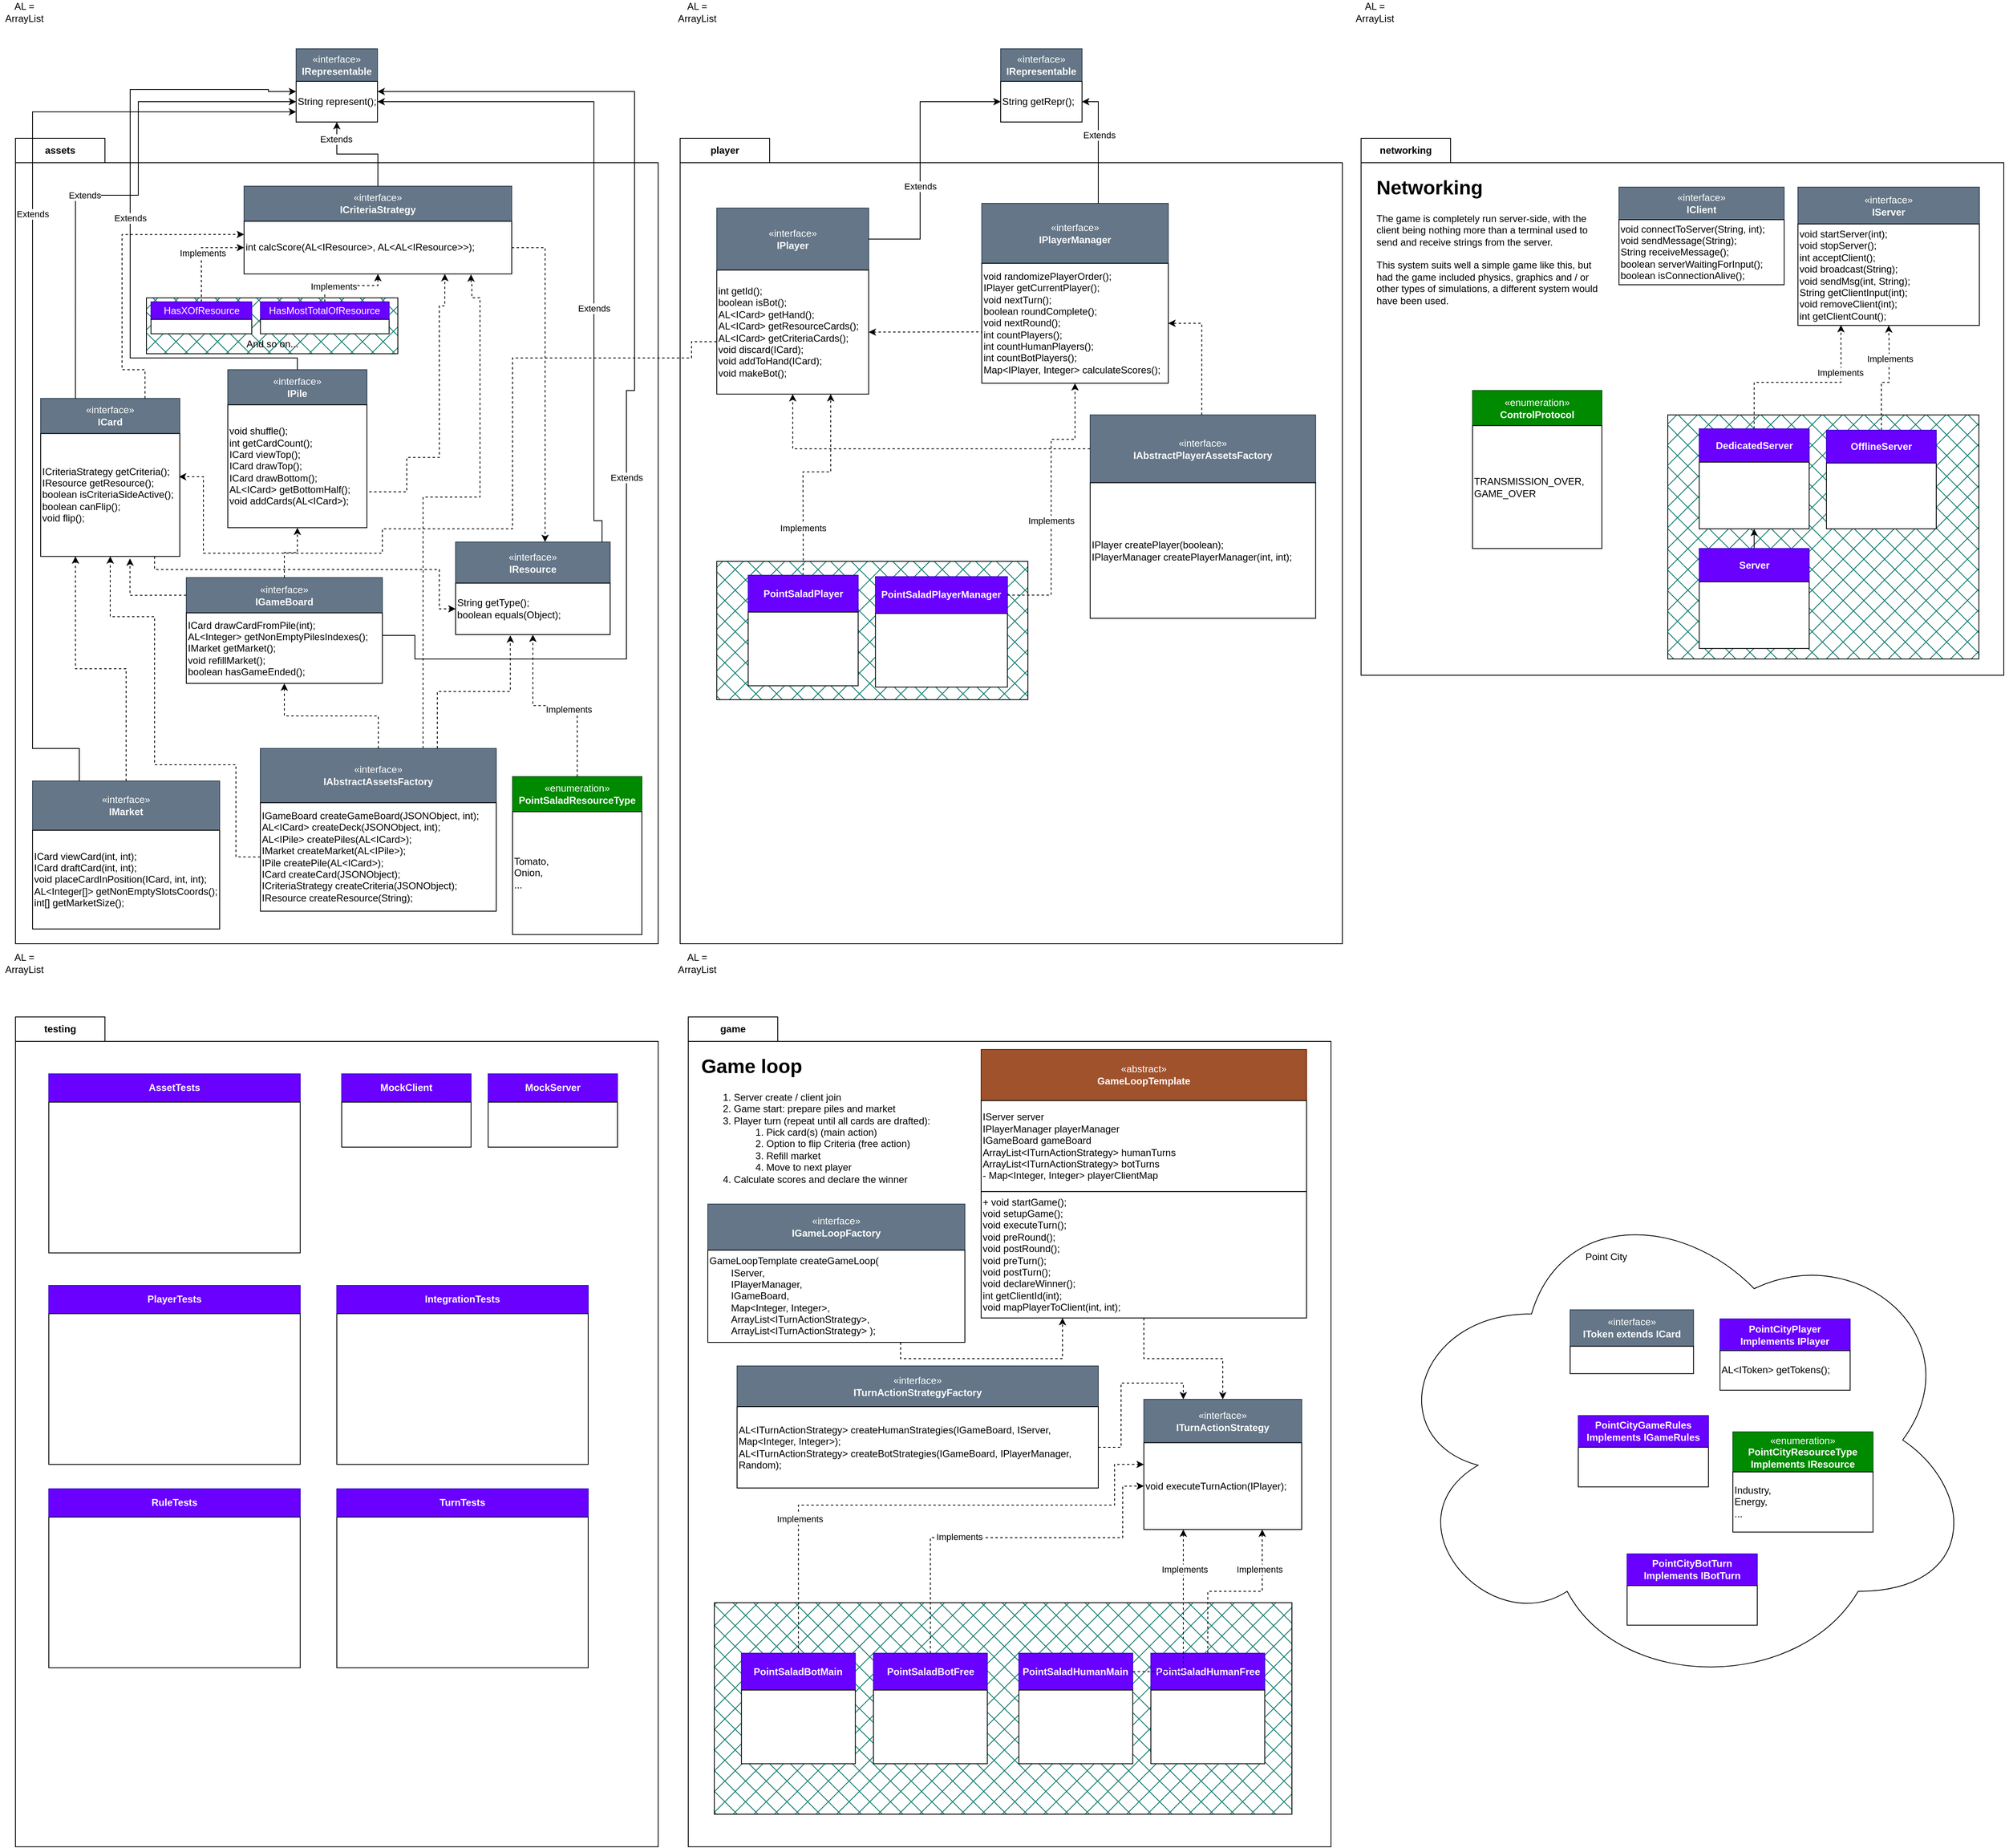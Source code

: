<mxfile version="24.7.17">
  <diagram name="Page-1" id="F4KrW8JxtzPAobyz8DqY">
    <mxGraphModel dx="474" dy="739" grid="1" gridSize="10" guides="1" tooltips="1" connect="1" arrows="1" fold="1" page="1" pageScale="1" pageWidth="827" pageHeight="1169" math="0" shadow="0">
      <root>
        <mxCell id="0" />
        <mxCell id="1" parent="0" />
        <mxCell id="SN2yluZUW8M9mS18KECz-75" value="player" style="shape=folder;fontStyle=1;tabWidth=110;tabHeight=30;tabPosition=left;html=1;boundedLbl=1;labelInHeader=1;container=1;collapsible=0;whiteSpace=wrap;" parent="1" vertex="1">
          <mxGeometry x="836" y="170" width="814" height="990" as="geometry" />
        </mxCell>
        <mxCell id="SN2yluZUW8M9mS18KECz-76" value="" style="html=1;strokeColor=none;resizeWidth=1;resizeHeight=1;fillColor=none;part=1;connectable=0;allowArrows=0;deletable=0;whiteSpace=wrap;" parent="SN2yluZUW8M9mS18KECz-75" vertex="1">
          <mxGeometry width="810" height="960" relative="1" as="geometry">
            <mxPoint y="30" as="offset" />
          </mxGeometry>
        </mxCell>
        <mxCell id="FavM__Tn094tiXzaovP9-73" value="" style="group" parent="SN2yluZUW8M9mS18KECz-75" vertex="1" connectable="0">
          <mxGeometry x="45.055" y="85.756" width="186.689" height="228.681" as="geometry" />
        </mxCell>
        <mxCell id="FavM__Tn094tiXzaovP9-74" value="«interface»&lt;br&gt;&lt;b&gt;IPlayer&lt;/b&gt;" style="html=1;whiteSpace=wrap;movable=1;resizable=1;rotatable=1;deletable=1;editable=1;locked=0;connectable=1;fillColor=#647687;fontColor=#ffffff;strokeColor=#314354;" parent="FavM__Tn094tiXzaovP9-73" vertex="1">
          <mxGeometry width="186.689" height="76.227" as="geometry" />
        </mxCell>
        <mxCell id="FavM__Tn094tiXzaovP9-75" value="&lt;div&gt;int getId();&lt;/div&gt;&lt;div&gt;&lt;span style=&quot;background-color: initial;&quot;&gt;boolean isBot();&lt;/span&gt;&lt;br&gt;&lt;/div&gt;&lt;div&gt;AL&amp;lt;ICard&amp;gt; getHand();&lt;span style=&quot;background-color: initial;&quot;&gt;&lt;br&gt;&lt;/span&gt;&lt;/div&gt;&lt;div&gt;AL&amp;lt;ICard&amp;gt; getResourceCards();&lt;br&gt;&lt;/div&gt;&lt;div&gt;AL&amp;lt;ICard&amp;gt; getCriteriaCards();&lt;br&gt;&lt;/div&gt;&lt;div&gt;void discard(ICard);&lt;/div&gt;&lt;div&gt;void addToHand(ICard);&lt;/div&gt;&lt;div&gt;void makeBot();&lt;/div&gt;" style="rounded=0;whiteSpace=wrap;html=1;align=left;movable=1;resizable=1;rotatable=1;deletable=1;editable=1;locked=0;connectable=1;" parent="FavM__Tn094tiXzaovP9-73" vertex="1">
          <mxGeometry y="76.227" width="186.689" height="152.454" as="geometry" />
        </mxCell>
        <mxCell id="SN2yluZUW8M9mS18KECz-39" style="edgeStyle=orthogonalEdgeStyle;rounded=0;orthogonalLoop=1;jettySize=auto;html=1;entryX=0.75;entryY=1;entryDx=0;entryDy=0;dashed=1;exitX=0.5;exitY=0;exitDx=0;exitDy=0;" parent="SN2yluZUW8M9mS18KECz-75" source="t7THmQA8hoJjXBgSS74K-178" target="FavM__Tn094tiXzaovP9-75" edge="1">
          <mxGeometry relative="1" as="geometry">
            <mxPoint x="132.528" y="651.504" as="sourcePoint" />
            <Array as="points">
              <mxPoint x="151" y="500" />
              <mxPoint x="151" y="410" />
              <mxPoint x="185" y="410" />
            </Array>
          </mxGeometry>
        </mxCell>
        <mxCell id="SN2yluZUW8M9mS18KECz-40" value="Implements" style="edgeLabel;html=1;align=center;verticalAlign=middle;resizable=0;points=[];" parent="SN2yluZUW8M9mS18KECz-39" vertex="1" connectable="0">
          <mxGeometry x="0.087" y="-4" relative="1" as="geometry">
            <mxPoint x="-13" y="65" as="offset" />
          </mxGeometry>
        </mxCell>
        <mxCell id="t7THmQA8hoJjXBgSS74K-83" value="" style="group" parent="SN2yluZUW8M9mS18KECz-75" vertex="1" connectable="0">
          <mxGeometry x="370.79" y="80" width="229.21" height="221.06" as="geometry" />
        </mxCell>
        <mxCell id="t7THmQA8hoJjXBgSS74K-84" value="«interface»&lt;br&gt;&lt;b&gt;IPlayerManager&lt;/b&gt;" style="html=1;whiteSpace=wrap;movable=1;resizable=1;rotatable=1;deletable=1;editable=1;locked=0;connectable=1;fillColor=#647687;fontColor=#ffffff;strokeColor=#314354;" parent="t7THmQA8hoJjXBgSS74K-83" vertex="1">
          <mxGeometry width="229.21" height="73.687" as="geometry" />
        </mxCell>
        <mxCell id="t7THmQA8hoJjXBgSS74K-85" value="&lt;div&gt;void randomizePlayerOrder();&lt;/div&gt;&lt;div&gt;IPlayer getCurrentPlayer();&lt;br&gt;&lt;div&gt;void nextTurn();&lt;/div&gt;&lt;/div&gt;&lt;div&gt;boolean roundComplete();&lt;/div&gt;&lt;div&gt;void nextRound();&lt;/div&gt;&lt;div&gt;int countPlayers();&lt;/div&gt;&lt;div&gt;int countHumanPlayers();&lt;/div&gt;&lt;div&gt;int countBotPlayers();&lt;/div&gt;&lt;div&gt;Map&amp;lt;IPlayer, Integer&amp;gt; calculateScores();&lt;/div&gt;" style="rounded=0;whiteSpace=wrap;html=1;align=left;movable=1;resizable=1;rotatable=1;deletable=1;editable=1;locked=0;connectable=1;" parent="t7THmQA8hoJjXBgSS74K-83" vertex="1">
          <mxGeometry y="73.687" width="229.21" height="147.373" as="geometry" />
        </mxCell>
        <mxCell id="t7THmQA8hoJjXBgSS74K-100" style="edgeStyle=orthogonalEdgeStyle;rounded=0;orthogonalLoop=1;jettySize=auto;html=1;entryX=1;entryY=0.5;entryDx=0;entryDy=0;dashed=1;" parent="SN2yluZUW8M9mS18KECz-75" target="FavM__Tn094tiXzaovP9-75" edge="1">
          <mxGeometry relative="1" as="geometry">
            <mxPoint x="370.79" y="240" as="sourcePoint" />
            <Array as="points">
              <mxPoint x="370.79" y="238" />
              <mxPoint x="322.51" y="238" />
            </Array>
          </mxGeometry>
        </mxCell>
        <mxCell id="t7THmQA8hoJjXBgSS74K-158" value="" style="rounded=0;whiteSpace=wrap;html=1;fillStyle=cross-hatch;fillColor=#09776a;container=1;" parent="SN2yluZUW8M9mS18KECz-75" vertex="1">
          <mxGeometry x="45.05" y="520" width="382.377" height="170" as="geometry">
            <mxRectangle x="214" y="810" width="50" height="40" as="alternateBounds" />
          </mxGeometry>
        </mxCell>
        <mxCell id="t7THmQA8hoJjXBgSS74K-174" value="" style="group" parent="t7THmQA8hoJjXBgSS74K-158" vertex="1" connectable="0">
          <mxGeometry x="195.041" y="18.8" width="162.23" height="135.78" as="geometry" />
        </mxCell>
        <mxCell id="t7THmQA8hoJjXBgSS74K-175" value="&lt;b&gt;PointSaladPlayerManager&lt;/b&gt;" style="html=1;whiteSpace=wrap;movable=1;resizable=1;rotatable=1;deletable=1;editable=1;locked=0;connectable=1;fillColor=#6a00ff;fontColor=#ffffff;strokeColor=#3700CC;" parent="t7THmQA8hoJjXBgSS74K-174" vertex="1">
          <mxGeometry width="162.23" height="45.26" as="geometry" />
        </mxCell>
        <mxCell id="t7THmQA8hoJjXBgSS74K-176" value="" style="rounded=0;whiteSpace=wrap;html=1;align=left;movable=1;resizable=1;rotatable=1;deletable=1;editable=1;locked=0;connectable=1;" parent="t7THmQA8hoJjXBgSS74K-174" vertex="1">
          <mxGeometry y="45.26" width="162.23" height="90.52" as="geometry" />
        </mxCell>
        <mxCell id="t7THmQA8hoJjXBgSS74K-177" value="" style="group" parent="t7THmQA8hoJjXBgSS74K-158" vertex="1" connectable="0">
          <mxGeometry x="38.621" y="17.114" width="135.162" height="135.78" as="geometry" />
        </mxCell>
        <mxCell id="t7THmQA8hoJjXBgSS74K-178" value="&lt;b&gt;PointSaladPlayer&lt;/b&gt;" style="html=1;whiteSpace=wrap;movable=1;resizable=1;rotatable=1;deletable=1;editable=1;locked=0;connectable=1;fillColor=#6a00ff;fontColor=#ffffff;strokeColor=#3700CC;" parent="t7THmQA8hoJjXBgSS74K-177" vertex="1">
          <mxGeometry width="135.162" height="45.26" as="geometry" />
        </mxCell>
        <mxCell id="t7THmQA8hoJjXBgSS74K-179" value="" style="rounded=0;whiteSpace=wrap;html=1;align=left;movable=1;resizable=1;rotatable=1;deletable=1;editable=1;locked=0;connectable=1;" parent="t7THmQA8hoJjXBgSS74K-177" vertex="1">
          <mxGeometry y="45.26" width="135.162" height="90.52" as="geometry" />
        </mxCell>
        <mxCell id="t7THmQA8hoJjXBgSS74K-180" style="edgeStyle=orthogonalEdgeStyle;rounded=0;orthogonalLoop=1;jettySize=auto;html=1;entryX=0.5;entryY=1;entryDx=0;entryDy=0;dashed=1;" parent="SN2yluZUW8M9mS18KECz-75" source="t7THmQA8hoJjXBgSS74K-175" target="t7THmQA8hoJjXBgSS74K-85" edge="1">
          <mxGeometry relative="1" as="geometry">
            <Array as="points">
              <mxPoint x="456" y="562" />
              <mxPoint x="456" y="370" />
              <mxPoint x="485" y="370" />
            </Array>
          </mxGeometry>
        </mxCell>
        <mxCell id="t7THmQA8hoJjXBgSS74K-181" value="Implements" style="edgeLabel;html=1;align=center;verticalAlign=middle;resizable=0;points=[];" parent="t7THmQA8hoJjXBgSS74K-180" vertex="1" connectable="0">
          <mxGeometry x="0.373" y="2" relative="1" as="geometry">
            <mxPoint x="2" y="91" as="offset" />
          </mxGeometry>
        </mxCell>
        <mxCell id="D8gUfjj4I-UpTydI1lHh-30" value="" style="group" parent="SN2yluZUW8M9mS18KECz-75" vertex="1" connectable="0">
          <mxGeometry x="504" y="340" width="277.17" height="250" as="geometry" />
        </mxCell>
        <mxCell id="D8gUfjj4I-UpTydI1lHh-31" value="«interface»&lt;br&gt;&lt;b&gt;IAbstractPlayerAssetsFactory&lt;/b&gt;" style="html=1;whiteSpace=wrap;movable=1;resizable=1;rotatable=1;deletable=1;editable=1;locked=0;connectable=1;fillColor=#647687;fontColor=#ffffff;strokeColor=#314354;" parent="D8gUfjj4I-UpTydI1lHh-30" vertex="1">
          <mxGeometry width="277.17" height="83.333" as="geometry" />
        </mxCell>
        <mxCell id="D8gUfjj4I-UpTydI1lHh-32" value="IPlayer createPlayer(boolean);&lt;div&gt;IPlayerManager createPlayerManager(int, int);&lt;br&gt;&lt;/div&gt;" style="rounded=0;whiteSpace=wrap;html=1;align=left;movable=1;resizable=1;rotatable=1;deletable=1;editable=1;locked=0;connectable=1;" parent="D8gUfjj4I-UpTydI1lHh-30" vertex="1">
          <mxGeometry y="83.333" width="277.17" height="166.667" as="geometry" />
        </mxCell>
        <mxCell id="D8gUfjj4I-UpTydI1lHh-38" style="edgeStyle=orthogonalEdgeStyle;rounded=0;orthogonalLoop=1;jettySize=auto;html=1;entryX=0.5;entryY=1;entryDx=0;entryDy=0;dashed=1;" parent="SN2yluZUW8M9mS18KECz-75" source="D8gUfjj4I-UpTydI1lHh-31" target="FavM__Tn094tiXzaovP9-75" edge="1">
          <mxGeometry relative="1" as="geometry" />
        </mxCell>
        <mxCell id="D8gUfjj4I-UpTydI1lHh-39" style="edgeStyle=orthogonalEdgeStyle;rounded=0;orthogonalLoop=1;jettySize=auto;html=1;entryX=1;entryY=0.5;entryDx=0;entryDy=0;dashed=1;" parent="SN2yluZUW8M9mS18KECz-75" target="t7THmQA8hoJjXBgSS74K-85" edge="1">
          <mxGeometry relative="1" as="geometry">
            <Array as="points">
              <mxPoint x="641" y="227" />
            </Array>
            <mxPoint x="641.158" y="340" as="sourcePoint" />
          </mxGeometry>
        </mxCell>
        <mxCell id="SN2yluZUW8M9mS18KECz-71" value="assets" style="shape=folder;fontStyle=1;tabWidth=110;tabHeight=30;tabPosition=left;html=1;boundedLbl=1;labelInHeader=1;container=1;collapsible=0;whiteSpace=wrap;" parent="1" vertex="1">
          <mxGeometry x="19" y="170" width="790" height="990" as="geometry" />
        </mxCell>
        <mxCell id="SN2yluZUW8M9mS18KECz-72" value="" style="html=1;strokeColor=none;resizeWidth=1;resizeHeight=1;fillColor=none;part=1;connectable=0;allowArrows=0;deletable=0;whiteSpace=wrap;" parent="SN2yluZUW8M9mS18KECz-71" vertex="1">
          <mxGeometry width="790" height="960" relative="1" as="geometry">
            <mxPoint y="30" as="offset" />
          </mxGeometry>
        </mxCell>
        <mxCell id="SN2yluZUW8M9mS18KECz-16" value="" style="group" parent="SN2yluZUW8M9mS18KECz-71" vertex="1" connectable="0">
          <mxGeometry x="31" y="319.718" width="171" height="194.185" as="geometry" />
        </mxCell>
        <mxCell id="SN2yluZUW8M9mS18KECz-17" value="«interface»&lt;br&gt;&lt;b&gt;ICard&lt;/b&gt;" style="html=1;whiteSpace=wrap;movable=1;resizable=1;rotatable=1;deletable=1;editable=1;locked=0;connectable=1;fillColor=#647687;fontColor=#ffffff;strokeColor=#314354;" parent="SN2yluZUW8M9mS18KECz-16" vertex="1">
          <mxGeometry width="171" height="43.152" as="geometry" />
        </mxCell>
        <mxCell id="SN2yluZUW8M9mS18KECz-18" value="&lt;div&gt;&lt;span style=&quot;background-color: initial;&quot;&gt;ICriteriaStrategy getCriteria();&lt;/span&gt;&lt;br&gt;&lt;/div&gt;&lt;div&gt;IResource getResource();&lt;/div&gt;&lt;div&gt;boolean isCriteriaSideActive();&lt;/div&gt;&lt;div&gt;boolean canFlip();&lt;/div&gt;&lt;div&gt;void flip();&lt;/div&gt;" style="rounded=0;whiteSpace=wrap;html=1;align=left;movable=1;resizable=1;rotatable=1;deletable=1;editable=1;locked=0;connectable=1;" parent="SN2yluZUW8M9mS18KECz-16" vertex="1">
          <mxGeometry y="43.152" width="171" height="151.033" as="geometry" />
        </mxCell>
        <mxCell id="FavM__Tn094tiXzaovP9-109" value="" style="group" parent="SN2yluZUW8M9mS18KECz-71" vertex="1" connectable="0">
          <mxGeometry x="541" y="496.25" width="190" height="113.75" as="geometry" />
        </mxCell>
        <mxCell id="FavM__Tn094tiXzaovP9-51" value="«interface»&lt;br&gt;&lt;b&gt;IResource&lt;/b&gt;" style="html=1;whiteSpace=wrap;movable=1;resizable=1;rotatable=1;deletable=1;editable=1;locked=0;connectable=1;fillColor=#647687;fontColor=#ffffff;strokeColor=#314354;" parent="FavM__Tn094tiXzaovP9-109" vertex="1">
          <mxGeometry width="190" height="50.556" as="geometry" />
        </mxCell>
        <mxCell id="FavM__Tn094tiXzaovP9-52" value="String getType();&lt;div&gt;boolean equals(Object);&lt;/div&gt;" style="rounded=0;whiteSpace=wrap;html=1;align=left;movable=1;resizable=1;rotatable=1;deletable=1;editable=1;locked=0;connectable=1;" parent="FavM__Tn094tiXzaovP9-109" vertex="1">
          <mxGeometry y="50.556" width="190" height="63.194" as="geometry" />
        </mxCell>
        <mxCell id="SN2yluZUW8M9mS18KECz-83" value="" style="group" parent="SN2yluZUW8M9mS18KECz-71" vertex="1" connectable="0">
          <mxGeometry x="281" y="58.844" width="329" height="107.88" as="geometry" />
        </mxCell>
        <mxCell id="SN2yluZUW8M9mS18KECz-84" value="«interface»&lt;br&gt;&lt;b&gt;ICriteriaStrategy&lt;/b&gt;" style="html=1;whiteSpace=wrap;movable=1;resizable=1;rotatable=1;deletable=1;editable=1;locked=0;connectable=1;fillColor=#647687;fontColor=#ffffff;strokeColor=#314354;" parent="SN2yluZUW8M9mS18KECz-83" vertex="1">
          <mxGeometry width="329" height="43.152" as="geometry" />
        </mxCell>
        <mxCell id="SN2yluZUW8M9mS18KECz-85" value="&lt;div&gt;&lt;div&gt;&lt;span style=&quot;background-color: initial;&quot;&gt;int calcScore(AL&amp;lt;IResource&amp;gt;, AL&amp;lt;AL&amp;lt;IResource&amp;gt;&amp;gt;);&lt;/span&gt;&lt;br&gt;&lt;/div&gt;&lt;/div&gt;" style="rounded=0;whiteSpace=wrap;html=1;align=left;movable=1;resizable=1;rotatable=1;deletable=1;editable=1;locked=0;connectable=1;perimeterSpacing=0;" parent="SN2yluZUW8M9mS18KECz-83" vertex="1">
          <mxGeometry y="43.152" width="329" height="64.728" as="geometry" />
        </mxCell>
        <mxCell id="SN2yluZUW8M9mS18KECz-89" style="edgeStyle=orthogonalEdgeStyle;rounded=0;orthogonalLoop=1;jettySize=auto;html=1;dashed=1;entryX=0;entryY=0.5;entryDx=0;entryDy=0;" parent="SN2yluZUW8M9mS18KECz-71" source="SN2yluZUW8M9mS18KECz-18" target="FavM__Tn094tiXzaovP9-52" edge="1">
          <mxGeometry relative="1" as="geometry">
            <Array as="points">
              <mxPoint x="171" y="530" />
              <mxPoint x="521" y="530" />
              <mxPoint x="521" y="578" />
            </Array>
          </mxGeometry>
        </mxCell>
        <mxCell id="SN2yluZUW8M9mS18KECz-93" style="edgeStyle=orthogonalEdgeStyle;rounded=0;orthogonalLoop=1;jettySize=auto;html=1;entryX=0;entryY=0.5;entryDx=0;entryDy=0;dashed=1;" parent="SN2yluZUW8M9mS18KECz-71" source="SN2yluZUW8M9mS18KECz-91" target="SN2yluZUW8M9mS18KECz-85" edge="1">
          <mxGeometry relative="1" as="geometry" />
        </mxCell>
        <mxCell id="SN2yluZUW8M9mS18KECz-94" value="Implements" style="edgeLabel;html=1;align=center;verticalAlign=middle;resizable=0;points=[];" parent="SN2yluZUW8M9mS18KECz-93" vertex="1" connectable="0">
          <mxGeometry x="0.007" y="-1" relative="1" as="geometry">
            <mxPoint as="offset" />
          </mxGeometry>
        </mxCell>
        <mxCell id="SN2yluZUW8M9mS18KECz-99" style="edgeStyle=orthogonalEdgeStyle;rounded=0;orthogonalLoop=1;jettySize=auto;html=1;dashed=1;" parent="SN2yluZUW8M9mS18KECz-71" source="SN2yluZUW8M9mS18KECz-97" target="SN2yluZUW8M9mS18KECz-85" edge="1">
          <mxGeometry relative="1" as="geometry" />
        </mxCell>
        <mxCell id="SN2yluZUW8M9mS18KECz-100" value="Implements" style="edgeLabel;html=1;align=center;verticalAlign=middle;resizable=0;points=[];" parent="SN2yluZUW8M9mS18KECz-99" vertex="1" connectable="0">
          <mxGeometry x="-0.386" y="-1" relative="1" as="geometry">
            <mxPoint as="offset" />
          </mxGeometry>
        </mxCell>
        <mxCell id="SN2yluZUW8M9mS18KECz-130" value="" style="group" parent="SN2yluZUW8M9mS18KECz-71" vertex="1" connectable="0">
          <mxGeometry x="611" y="784.585" width="159" height="194.185" as="geometry" />
        </mxCell>
        <mxCell id="SN2yluZUW8M9mS18KECz-139" value="" style="edgeStyle=orthogonalEdgeStyle;rounded=0;orthogonalLoop=1;jettySize=auto;html=1;" parent="SN2yluZUW8M9mS18KECz-130" source="SN2yluZUW8M9mS18KECz-131" target="SN2yluZUW8M9mS18KECz-132" edge="1">
          <mxGeometry relative="1" as="geometry" />
        </mxCell>
        <mxCell id="SN2yluZUW8M9mS18KECz-131" value="«enumeration»&lt;br&gt;&lt;b&gt;PointSaladResourceType&lt;/b&gt;" style="html=1;whiteSpace=wrap;movable=1;resizable=1;rotatable=1;deletable=1;editable=1;locked=0;connectable=1;fillColor=#008a00;strokeColor=#005700;fontColor=#ffffff;" parent="SN2yluZUW8M9mS18KECz-130" vertex="1">
          <mxGeometry width="159" height="43.152" as="geometry" />
        </mxCell>
        <mxCell id="SN2yluZUW8M9mS18KECz-132" value="&lt;div&gt;Tomato,&lt;/div&gt;&lt;div&gt;Onion,&lt;/div&gt;&lt;div&gt;...&lt;/div&gt;" style="rounded=0;whiteSpace=wrap;html=1;align=left;movable=1;resizable=1;rotatable=1;deletable=1;editable=1;locked=0;connectable=1;" parent="SN2yluZUW8M9mS18KECz-130" vertex="1">
          <mxGeometry y="43.152" width="159" height="151.033" as="geometry" />
        </mxCell>
        <mxCell id="SN2yluZUW8M9mS18KECz-133" style="edgeStyle=orthogonalEdgeStyle;rounded=0;orthogonalLoop=1;jettySize=auto;html=1;entryX=0.5;entryY=1;entryDx=0;entryDy=0;dashed=1;" parent="SN2yluZUW8M9mS18KECz-71" source="SN2yluZUW8M9mS18KECz-131" target="FavM__Tn094tiXzaovP9-52" edge="1">
          <mxGeometry relative="1" as="geometry" />
        </mxCell>
        <mxCell id="SN2yluZUW8M9mS18KECz-134" value="Implements" style="edgeLabel;html=1;align=center;verticalAlign=middle;resizable=0;points=[];" parent="SN2yluZUW8M9mS18KECz-133" vertex="1" connectable="0">
          <mxGeometry x="-0.141" y="3" relative="1" as="geometry">
            <mxPoint y="1" as="offset" />
          </mxGeometry>
        </mxCell>
        <mxCell id="SN2yluZUW8M9mS18KECz-138" value="" style="group" parent="SN2yluZUW8M9mS18KECz-71" vertex="1" connectable="0">
          <mxGeometry x="161" y="196.146" width="309" height="68.651" as="geometry" />
        </mxCell>
        <mxCell id="SN2yluZUW8M9mS18KECz-104" value="" style="rounded=0;whiteSpace=wrap;html=1;fillStyle=cross-hatch;fillColor=#09776a;" parent="SN2yluZUW8M9mS18KECz-138" vertex="1">
          <mxGeometry width="309" height="68.651" as="geometry" />
        </mxCell>
        <mxCell id="SN2yluZUW8M9mS18KECz-137" value="" style="group" parent="SN2yluZUW8M9mS18KECz-138" vertex="1" connectable="0">
          <mxGeometry x="5.628" y="4.904" width="292.678" height="58.844" as="geometry" />
        </mxCell>
        <mxCell id="SN2yluZUW8M9mS18KECz-95" value="" style="group" parent="SN2yluZUW8M9mS18KECz-137" vertex="1" connectable="0">
          <mxGeometry width="292.678" height="58.844" as="geometry" />
        </mxCell>
        <mxCell id="SN2yluZUW8M9mS18KECz-91" value="&lt;div&gt;&lt;span style=&quot;background-color: initial;&quot;&gt;HasXOfResource&lt;/span&gt;&lt;br&gt;&lt;/div&gt;" style="html=1;whiteSpace=wrap;movable=1;resizable=1;rotatable=1;deletable=1;editable=1;locked=0;connectable=1;fillColor=#6a00ff;fontColor=#ffffff;strokeColor=#3700CC;" parent="SN2yluZUW8M9mS18KECz-95" vertex="1">
          <mxGeometry width="123.825" height="21.576" as="geometry" />
        </mxCell>
        <mxCell id="SN2yluZUW8M9mS18KECz-92" value="&lt;div&gt;&lt;div&gt;&lt;br&gt;&lt;/div&gt;&lt;/div&gt;" style="rounded=0;whiteSpace=wrap;html=1;align=left;movable=1;resizable=1;rotatable=1;deletable=1;editable=1;locked=0;connectable=1;perimeterSpacing=0;" parent="SN2yluZUW8M9mS18KECz-95" vertex="1">
          <mxGeometry y="21.576" width="123.825" height="17.653" as="geometry" />
        </mxCell>
        <mxCell id="SN2yluZUW8M9mS18KECz-105" value="And so on..." style="text;html=1;align=center;verticalAlign=middle;whiteSpace=wrap;rounded=0;" parent="SN2yluZUW8M9mS18KECz-138" vertex="1">
          <mxGeometry x="86.66" y="50.37" width="135.67" height="13.377" as="geometry" />
        </mxCell>
        <mxCell id="SN2yluZUW8M9mS18KECz-96" value="" style="group" parent="SN2yluZUW8M9mS18KECz-138" vertex="1" connectable="0">
          <mxGeometry x="140.119" y="4.903" width="158.18" height="39.228" as="geometry" />
        </mxCell>
        <mxCell id="SN2yluZUW8M9mS18KECz-97" value="&lt;div&gt;&lt;span style=&quot;background-color: initial;&quot;&gt;HasMostTotalOfResource&lt;/span&gt;&lt;br&gt;&lt;/div&gt;" style="html=1;whiteSpace=wrap;movable=1;resizable=1;rotatable=1;deletable=1;editable=1;locked=0;connectable=1;fillColor=#6a00ff;fontColor=#ffffff;strokeColor=#3700CC;" parent="SN2yluZUW8M9mS18KECz-96" vertex="1">
          <mxGeometry width="158.18" height="21.575" as="geometry" />
        </mxCell>
        <mxCell id="SN2yluZUW8M9mS18KECz-98" value="&lt;div&gt;&lt;div&gt;&lt;br&gt;&lt;/div&gt;&lt;/div&gt;" style="rounded=0;whiteSpace=wrap;html=1;align=left;movable=1;resizable=1;rotatable=1;deletable=1;editable=1;locked=0;connectable=1;perimeterSpacing=0;" parent="SN2yluZUW8M9mS18KECz-96" vertex="1">
          <mxGeometry y="21.575" width="158.18" height="17.653" as="geometry" />
        </mxCell>
        <mxCell id="SN2yluZUW8M9mS18KECz-148" style="edgeStyle=orthogonalEdgeStyle;rounded=0;orthogonalLoop=1;jettySize=auto;html=1;exitX=0.75;exitY=0;exitDx=0;exitDy=0;entryX=0;entryY=0.25;entryDx=0;entryDy=0;dashed=1;" parent="SN2yluZUW8M9mS18KECz-71" source="SN2yluZUW8M9mS18KECz-17" target="SN2yluZUW8M9mS18KECz-85" edge="1">
          <mxGeometry relative="1" as="geometry">
            <Array as="points">
              <mxPoint x="159" y="284.412" />
              <mxPoint x="131" y="284.412" />
              <mxPoint x="131" y="117.688" />
            </Array>
          </mxGeometry>
        </mxCell>
        <mxCell id="SN2yluZUW8M9mS18KECz-149" style="edgeStyle=orthogonalEdgeStyle;rounded=0;orthogonalLoop=1;jettySize=auto;html=1;exitX=1;exitY=0.5;exitDx=0;exitDy=0;dashed=1;" parent="SN2yluZUW8M9mS18KECz-71" source="SN2yluZUW8M9mS18KECz-85" target="FavM__Tn094tiXzaovP9-51" edge="1">
          <mxGeometry relative="1" as="geometry">
            <Array as="points">
              <mxPoint x="651" y="134" />
            </Array>
          </mxGeometry>
        </mxCell>
        <mxCell id="SN2yluZUW8M9mS18KECz-150" style="edgeStyle=orthogonalEdgeStyle;rounded=0;orthogonalLoop=1;jettySize=auto;html=1;entryX=0.5;entryY=1;entryDx=0;entryDy=0;dashed=1;exitX=0;exitY=0.5;exitDx=0;exitDy=0;" parent="SN2yluZUW8M9mS18KECz-71" source="D8gUfjj4I-UpTydI1lHh-14" target="SN2yluZUW8M9mS18KECz-18" edge="1">
          <mxGeometry relative="1" as="geometry">
            <Array as="points">
              <mxPoint x="271" y="883" />
              <mxPoint x="271" y="770" />
              <mxPoint x="171" y="770" />
              <mxPoint x="171" y="588" />
              <mxPoint x="117" y="588" />
            </Array>
            <mxPoint x="271" y="882.66" as="sourcePoint" />
          </mxGeometry>
        </mxCell>
        <mxCell id="SN2yluZUW8M9mS18KECz-152" style="edgeStyle=orthogonalEdgeStyle;rounded=0;orthogonalLoop=1;jettySize=auto;html=1;entryX=0.848;entryY=1.008;entryDx=0;entryDy=0;dashed=1;entryPerimeter=0;" parent="SN2yluZUW8M9mS18KECz-71" source="D8gUfjj4I-UpTydI1lHh-13" target="SN2yluZUW8M9mS18KECz-85" edge="1">
          <mxGeometry relative="1" as="geometry">
            <Array as="points">
              <mxPoint x="501" y="441" />
              <mxPoint x="571" y="441" />
              <mxPoint x="571" y="196" />
              <mxPoint x="561" y="196" />
              <mxPoint x="561" y="177" />
            </Array>
            <mxPoint x="501" y="690" as="sourcePoint" />
          </mxGeometry>
        </mxCell>
        <mxCell id="SN2yluZUW8M9mS18KECz-165" value="" style="group" parent="SN2yluZUW8M9mS18KECz-71" vertex="1" connectable="0">
          <mxGeometry x="261" y="284.412" width="171" height="194.185" as="geometry" />
        </mxCell>
        <mxCell id="SN2yluZUW8M9mS18KECz-166" value="«interface»&lt;br&gt;&lt;b&gt;IPile&lt;/b&gt;" style="html=1;whiteSpace=wrap;movable=1;resizable=1;rotatable=1;deletable=1;editable=1;locked=0;connectable=1;fillColor=#647687;fontColor=#ffffff;strokeColor=#314354;" parent="SN2yluZUW8M9mS18KECz-165" vertex="1">
          <mxGeometry width="171" height="43.152" as="geometry" />
        </mxCell>
        <mxCell id="SN2yluZUW8M9mS18KECz-167" value="&lt;div&gt;&lt;span style=&quot;background-color: initial;&quot;&gt;void shuffle();&lt;/span&gt;&lt;br&gt;&lt;/div&gt;&lt;div&gt;int getCardCount();&lt;span style=&quot;background-color: initial;&quot;&gt;&lt;br&gt;&lt;/span&gt;&lt;/div&gt;&lt;div&gt;ICard viewTop();&lt;br&gt;&lt;/div&gt;&lt;div&gt;ICard drawTop();&lt;/div&gt;&lt;div&gt;ICard drawBottom();&lt;/div&gt;&lt;div&gt;AL&amp;lt;ICard&amp;gt; getBottomHalf();&lt;/div&gt;&lt;div&gt;void addCards(AL&amp;lt;ICard&amp;gt;);&lt;/div&gt;" style="rounded=0;whiteSpace=wrap;html=1;align=left;movable=1;resizable=1;rotatable=1;deletable=1;editable=1;locked=0;connectable=1;" parent="SN2yluZUW8M9mS18KECz-165" vertex="1">
          <mxGeometry y="43.152" width="171" height="151.033" as="geometry" />
        </mxCell>
        <mxCell id="SN2yluZUW8M9mS18KECz-173" style="edgeStyle=orthogonalEdgeStyle;rounded=0;orthogonalLoop=1;jettySize=auto;html=1;exitX=1;exitY=0.25;exitDx=0;exitDy=0;dashed=1;entryX=0.75;entryY=1;entryDx=0;entryDy=0;" parent="SN2yluZUW8M9mS18KECz-71" source="SN2yluZUW8M9mS18KECz-167" target="SN2yluZUW8M9mS18KECz-85" edge="1">
          <mxGeometry relative="1" as="geometry">
            <mxPoint x="528" y="176.532" as="targetPoint" />
            <Array as="points">
              <mxPoint x="432" y="434.464" />
              <mxPoint x="481" y="434.464" />
              <mxPoint x="481" y="392.292" />
              <mxPoint x="521" y="392.292" />
              <mxPoint x="521" y="205.954" />
              <mxPoint x="528" y="205.954" />
            </Array>
          </mxGeometry>
        </mxCell>
        <mxCell id="SN2yluZUW8M9mS18KECz-169" value="" style="group" parent="SN2yluZUW8M9mS18KECz-71" vertex="1" connectable="0">
          <mxGeometry x="210" y="540" width="241" height="130" as="geometry" />
        </mxCell>
        <mxCell id="SN2yluZUW8M9mS18KECz-170" value="«interface»&lt;br&gt;&lt;b&gt;IGameBoard&lt;/b&gt;" style="html=1;whiteSpace=wrap;movable=1;resizable=1;rotatable=1;deletable=1;editable=1;locked=0;connectable=1;fillColor=#647687;fontColor=#ffffff;strokeColor=#314354;" parent="SN2yluZUW8M9mS18KECz-169" vertex="1">
          <mxGeometry width="241.0" height="43.333" as="geometry" />
        </mxCell>
        <mxCell id="SN2yluZUW8M9mS18KECz-171" value="&lt;div&gt;&lt;div&gt;&lt;span style=&quot;background-color: initial;&quot;&gt;ICard drawCardFromPile(int);&lt;/span&gt;&lt;/div&gt;&lt;div&gt;&lt;span style=&quot;background-color: initial;&quot;&gt;AL&amp;lt;Integer&amp;gt; getNonEmptyPilesIndexes();&lt;/span&gt;&lt;br&gt;&lt;/div&gt;&lt;div&gt;&lt;span style=&quot;background-color: initial;&quot;&gt;IMarket getMarket();&lt;/span&gt;&lt;br&gt;&lt;/div&gt;&lt;/div&gt;&lt;div&gt;&lt;span style=&quot;background-color: initial;&quot;&gt;void refillMarket();&lt;/span&gt;&lt;/div&gt;&lt;div&gt;boolean hasGameEnded();&lt;/div&gt;" style="rounded=0;whiteSpace=wrap;html=1;align=left;movable=1;resizable=1;rotatable=1;deletable=1;editable=1;locked=0;connectable=1;" parent="SN2yluZUW8M9mS18KECz-169" vertex="1">
          <mxGeometry y="43.333" width="241.0" height="86.667" as="geometry" />
        </mxCell>
        <mxCell id="t7THmQA8hoJjXBgSS74K-103" style="edgeStyle=orthogonalEdgeStyle;rounded=0;orthogonalLoop=1;jettySize=auto;html=1;entryX=0.642;entryY=1.017;entryDx=0;entryDy=0;entryPerimeter=0;exitX=0;exitY=0.5;exitDx=0;exitDy=0;dashed=1;" parent="SN2yluZUW8M9mS18KECz-71" source="SN2yluZUW8M9mS18KECz-170" target="SN2yluZUW8M9mS18KECz-18" edge="1">
          <mxGeometry relative="1" as="geometry">
            <Array as="points">
              <mxPoint x="141" y="562" />
            </Array>
          </mxGeometry>
        </mxCell>
        <mxCell id="D8gUfjj4I-UpTydI1lHh-1" value="" style="group" parent="SN2yluZUW8M9mS18KECz-71" vertex="1" connectable="0">
          <mxGeometry x="21" y="790" width="230" height="181.88" as="geometry" />
        </mxCell>
        <mxCell id="D8gUfjj4I-UpTydI1lHh-2" value="«interface»&lt;br&gt;&lt;b&gt;IMarket&lt;/b&gt;" style="html=1;whiteSpace=wrap;movable=1;resizable=1;rotatable=1;deletable=1;editable=1;locked=0;connectable=1;fillColor=#647687;fontColor=#ffffff;strokeColor=#314354;" parent="D8gUfjj4I-UpTydI1lHh-1" vertex="1">
          <mxGeometry width="230.0" height="60.627" as="geometry" />
        </mxCell>
        <mxCell id="D8gUfjj4I-UpTydI1lHh-3" value="&lt;div&gt;ICard viewCard(int, int);&lt;/div&gt;&lt;div&gt;ICard draftCard(int, int);&lt;/div&gt;&lt;div&gt;void placeCardInPosition(ICard, int, int);&lt;/div&gt;&lt;div&gt;&lt;div&gt;&lt;span style=&quot;background-color: initial;&quot;&gt;AL&amp;lt;Integer[]&amp;gt; getNonEmptySlotsCoords();&lt;/span&gt;&lt;/div&gt;&lt;/div&gt;&lt;div&gt;&lt;span style=&quot;background-color: initial;&quot;&gt;int[] getMarketSize();&lt;/span&gt;&lt;/div&gt;" style="rounded=0;whiteSpace=wrap;html=1;align=left;movable=1;resizable=1;rotatable=1;deletable=1;editable=1;locked=0;connectable=1;" parent="D8gUfjj4I-UpTydI1lHh-1" vertex="1">
          <mxGeometry y="60.627" width="230.0" height="121.253" as="geometry" />
        </mxCell>
        <mxCell id="D8gUfjj4I-UpTydI1lHh-5" style="edgeStyle=orthogonalEdgeStyle;rounded=0;orthogonalLoop=1;jettySize=auto;html=1;exitX=0.5;exitY=0;exitDx=0;exitDy=0;entryX=0.25;entryY=1;entryDx=0;entryDy=0;dashed=1;" parent="SN2yluZUW8M9mS18KECz-71" source="D8gUfjj4I-UpTydI1lHh-2" target="SN2yluZUW8M9mS18KECz-18" edge="1">
          <mxGeometry relative="1" as="geometry" />
        </mxCell>
        <mxCell id="D8gUfjj4I-UpTydI1lHh-12" value="" style="group" parent="SN2yluZUW8M9mS18KECz-71" vertex="1" connectable="0">
          <mxGeometry x="301" y="750" width="290" height="200" as="geometry" />
        </mxCell>
        <mxCell id="D8gUfjj4I-UpTydI1lHh-13" value="«interface»&lt;br&gt;&lt;b&gt;IAbstractAssetsFactory&lt;/b&gt;" style="html=1;whiteSpace=wrap;movable=1;resizable=1;rotatable=1;deletable=1;editable=1;locked=0;connectable=1;fillColor=#647687;fontColor=#ffffff;strokeColor=#314354;" parent="D8gUfjj4I-UpTydI1lHh-12" vertex="1">
          <mxGeometry width="290.0" height="66.667" as="geometry" />
        </mxCell>
        <mxCell id="D8gUfjj4I-UpTydI1lHh-14" value="&lt;div&gt;IGameBoard createGameBoard(JSONObject, int);&lt;/div&gt;&lt;div&gt;AL&amp;lt;ICard&amp;gt; createDeck(JSONObject, int);&lt;/div&gt;&lt;div&gt;&lt;span style=&quot;background-color: initial;&quot;&gt;AL&amp;lt;IPile&amp;gt; createPiles(AL&amp;lt;ICard&amp;gt;);&lt;/span&gt;&lt;br&gt;&lt;/div&gt;&lt;div&gt;IMarket createMarket(AL&amp;lt;IPile&amp;gt;);&lt;/div&gt;&lt;div&gt;IPile createPile(AL&amp;lt;ICard&amp;gt;);&lt;/div&gt;&lt;div&gt;&lt;span style=&quot;background-color: initial;&quot;&gt;ICard&amp;nbsp;&lt;/span&gt;&lt;span style=&quot;background-color: initial;&quot; class=&quot;hljs-title function_&quot;&gt;createCard&lt;/span&gt;&lt;span style=&quot;background-color: initial;&quot; class=&quot;hljs-params&quot;&gt;(JSONObject)&lt;/span&gt;&lt;span style=&quot;background-color: initial;&quot;&gt;;&lt;/span&gt;&lt;br&gt;&lt;/div&gt;&lt;div&gt;ICriteriaStrategy&amp;nbsp;&lt;span class=&quot;hljs-title function_&quot;&gt;createCriteria&lt;/span&gt;&lt;span class=&quot;hljs-params&quot;&gt;(JSONObject)&lt;/span&gt;;&lt;br&gt;IResource&amp;nbsp;&lt;span class=&quot;hljs-title function_&quot;&gt;createResource&lt;/span&gt;&lt;span class=&quot;hljs-params&quot;&gt;(String)&lt;/span&gt;;&lt;/div&gt;" style="rounded=0;whiteSpace=wrap;html=1;align=left;movable=1;resizable=1;rotatable=1;deletable=1;editable=1;locked=0;connectable=1;" parent="D8gUfjj4I-UpTydI1lHh-12" vertex="1">
          <mxGeometry y="66.667" width="290.0" height="133.333" as="geometry" />
        </mxCell>
        <mxCell id="D8gUfjj4I-UpTydI1lHh-22" style="edgeStyle=orthogonalEdgeStyle;rounded=0;orthogonalLoop=1;jettySize=auto;html=1;entryX=0.5;entryY=1;entryDx=0;entryDy=0;dashed=1;" parent="SN2yluZUW8M9mS18KECz-71" source="D8gUfjj4I-UpTydI1lHh-13" target="SN2yluZUW8M9mS18KECz-171" edge="1">
          <mxGeometry relative="1" as="geometry" />
        </mxCell>
        <mxCell id="D8gUfjj4I-UpTydI1lHh-23" style="edgeStyle=orthogonalEdgeStyle;rounded=0;orthogonalLoop=1;jettySize=auto;html=1;entryX=0.354;entryY=1.016;entryDx=0;entryDy=0;entryPerimeter=0;exitX=0.75;exitY=0;exitDx=0;exitDy=0;dashed=1;" parent="SN2yluZUW8M9mS18KECz-71" source="D8gUfjj4I-UpTydI1lHh-13" target="FavM__Tn094tiXzaovP9-52" edge="1">
          <mxGeometry relative="1" as="geometry" />
        </mxCell>
        <mxCell id="D8gUfjj4I-UpTydI1lHh-24" style="edgeStyle=orthogonalEdgeStyle;rounded=0;orthogonalLoop=1;jettySize=auto;html=1;entryX=0.5;entryY=1;entryDx=0;entryDy=0;dashed=1;" parent="SN2yluZUW8M9mS18KECz-71" source="SN2yluZUW8M9mS18KECz-170" target="SN2yluZUW8M9mS18KECz-167" edge="1">
          <mxGeometry relative="1" as="geometry" />
        </mxCell>
        <mxCell id="FavM__Tn094tiXzaovP9-86" value="AL = ArrayList" style="text;html=1;align=center;verticalAlign=middle;whiteSpace=wrap;rounded=0;" parent="1" vertex="1">
          <mxGeometry width="60" height="30" as="geometry" />
        </mxCell>
        <mxCell id="SN2yluZUW8M9mS18KECz-1" value="" style="group" parent="1" vertex="1" connectable="0">
          <mxGeometry x="364" y="60" width="100" height="90" as="geometry" />
        </mxCell>
        <mxCell id="SN2yluZUW8M9mS18KECz-2" value="«interface»&lt;br&gt;&lt;b&gt;IRepresentable&lt;/b&gt;" style="html=1;whiteSpace=wrap;movable=1;resizable=1;rotatable=1;deletable=1;editable=1;locked=0;connectable=1;fillColor=#647687;fontColor=#ffffff;strokeColor=#314354;" parent="SN2yluZUW8M9mS18KECz-1" vertex="1">
          <mxGeometry width="100" height="40" as="geometry" />
        </mxCell>
        <mxCell id="SN2yluZUW8M9mS18KECz-3" value="&lt;div&gt;&lt;span style=&quot;background-color: initial;&quot;&gt;String represent();&lt;/span&gt;&lt;br&gt;&lt;/div&gt;" style="rounded=0;whiteSpace=wrap;html=1;align=left;movable=1;resizable=1;rotatable=1;deletable=1;editable=1;locked=0;connectable=1;" parent="SN2yluZUW8M9mS18KECz-1" vertex="1">
          <mxGeometry y="40" width="100" height="50" as="geometry" />
        </mxCell>
        <mxCell id="SN2yluZUW8M9mS18KECz-7" style="edgeStyle=orthogonalEdgeStyle;rounded=0;orthogonalLoop=1;jettySize=auto;html=1;entryX=1;entryY=0.5;entryDx=0;entryDy=0;" parent="1" source="FavM__Tn094tiXzaovP9-51" target="SN2yluZUW8M9mS18KECz-3" edge="1">
          <mxGeometry relative="1" as="geometry">
            <Array as="points">
              <mxPoint x="740" y="688" />
              <mxPoint x="740" y="640" />
              <mxPoint x="730" y="640" />
              <mxPoint x="730" y="125" />
            </Array>
          </mxGeometry>
        </mxCell>
        <mxCell id="SN2yluZUW8M9mS18KECz-11" value="Extends" style="edgeLabel;html=1;align=center;verticalAlign=middle;resizable=0;points=[];" parent="SN2yluZUW8M9mS18KECz-7" vertex="1" connectable="0">
          <mxGeometry x="-0.272" relative="1" as="geometry">
            <mxPoint as="offset" />
          </mxGeometry>
        </mxCell>
        <mxCell id="SN2yluZUW8M9mS18KECz-12" style="edgeStyle=orthogonalEdgeStyle;rounded=0;orthogonalLoop=1;jettySize=auto;html=1;entryX=0;entryY=0.5;entryDx=0;entryDy=0;exitX=0.25;exitY=0;exitDx=0;exitDy=0;" parent="1" source="SN2yluZUW8M9mS18KECz-17" target="SN2yluZUW8M9mS18KECz-3" edge="1">
          <mxGeometry relative="1" as="geometry">
            <mxPoint x="110" y="580" as="sourcePoint" />
            <Array as="points">
              <mxPoint x="93" y="240" />
              <mxPoint x="170" y="240" />
              <mxPoint x="170" y="125" />
            </Array>
          </mxGeometry>
        </mxCell>
        <mxCell id="SN2yluZUW8M9mS18KECz-13" value="Extends" style="edgeLabel;html=1;align=center;verticalAlign=middle;resizable=0;points=[];" parent="SN2yluZUW8M9mS18KECz-12" vertex="1" connectable="0">
          <mxGeometry x="-0.179" relative="1" as="geometry">
            <mxPoint as="offset" />
          </mxGeometry>
        </mxCell>
        <mxCell id="SN2yluZUW8M9mS18KECz-106" value="networking" style="shape=folder;fontStyle=1;tabWidth=110;tabHeight=30;tabPosition=left;html=1;boundedLbl=1;labelInHeader=1;container=1;collapsible=0;whiteSpace=wrap;" parent="1" vertex="1">
          <mxGeometry x="1673" y="170" width="790" height="660" as="geometry" />
        </mxCell>
        <mxCell id="SN2yluZUW8M9mS18KECz-107" value="" style="html=1;strokeColor=none;resizeWidth=1;resizeHeight=1;fillColor=none;part=1;connectable=0;allowArrows=0;deletable=0;whiteSpace=wrap;" parent="SN2yluZUW8M9mS18KECz-106" vertex="1">
          <mxGeometry width="790" height="630" relative="1" as="geometry">
            <mxPoint y="30" as="offset" />
          </mxGeometry>
        </mxCell>
        <mxCell id="SN2yluZUW8M9mS18KECz-153" value="" style="group" parent="SN2yluZUW8M9mS18KECz-106" vertex="1" connectable="0">
          <mxGeometry x="317" y="60" width="203" height="120" as="geometry" />
        </mxCell>
        <mxCell id="SN2yluZUW8M9mS18KECz-154" value="«interface»&lt;br&gt;&lt;b&gt;IClient&lt;/b&gt;" style="html=1;whiteSpace=wrap;movable=1;resizable=1;rotatable=1;deletable=1;editable=1;locked=0;connectable=1;fillColor=#647687;fontColor=#ffffff;strokeColor=#314354;" parent="SN2yluZUW8M9mS18KECz-153" vertex="1">
          <mxGeometry width="203" height="40" as="geometry" />
        </mxCell>
        <mxCell id="SN2yluZUW8M9mS18KECz-155" value="&lt;span class=&quot;hljs-keyword&quot;&gt;void&lt;/span&gt; &lt;span class=&quot;hljs-title function_&quot;&gt;connectToServer&lt;/span&gt;&lt;span class=&quot;hljs-params&quot;&gt;(String, &lt;span class=&quot;hljs-type&quot;&gt;int&lt;/span&gt;);&lt;/span&gt;&lt;div&gt;&lt;span class=&quot;hljs-keyword&quot;&gt;void&lt;/span&gt; &lt;span class=&quot;hljs-title function_&quot;&gt;sendMessage&lt;/span&gt;&lt;span class=&quot;hljs-params&quot;&gt;(String)&lt;/span&gt;;&amp;nbsp;&lt;/div&gt;&lt;div&gt;String &lt;span class=&quot;hljs-title function_&quot;&gt;receiveMessage&lt;/span&gt;&lt;span class=&quot;hljs-params&quot;&gt;();&lt;/span&gt;&lt;/div&gt;&lt;div&gt;&lt;span class=&quot;hljs-params&quot;&gt;boolean serverWaitingForInput();&lt;/span&gt;&lt;/div&gt;&lt;div&gt;&lt;span class=&quot;hljs-params&quot;&gt;boolean isConnectionAlive();&lt;/span&gt;&lt;/div&gt;" style="rounded=0;whiteSpace=wrap;html=1;align=left;movable=1;resizable=1;rotatable=1;deletable=1;editable=1;locked=0;connectable=1;" parent="SN2yluZUW8M9mS18KECz-153" vertex="1">
          <mxGeometry y="40" width="203" height="80" as="geometry" />
        </mxCell>
        <mxCell id="H68FtNxgXIMP8BipjUGC-63" value="" style="group" parent="SN2yluZUW8M9mS18KECz-106" vertex="1" connectable="0">
          <mxGeometry x="537" y="60" width="223" height="170" as="geometry" />
        </mxCell>
        <mxCell id="t7THmQA8hoJjXBgSS74K-48" value="«interface»&lt;br&gt;&lt;b&gt;IServer&lt;/b&gt;" style="html=1;whiteSpace=wrap;movable=1;resizable=1;rotatable=1;deletable=1;editable=1;locked=0;connectable=1;fillColor=#647687;fontColor=#ffffff;strokeColor=#314354;" parent="H68FtNxgXIMP8BipjUGC-63" vertex="1">
          <mxGeometry width="223" height="45.333" as="geometry" />
        </mxCell>
        <mxCell id="t7THmQA8hoJjXBgSS74K-49" value="&lt;span class=&quot;hljs-keyword&quot;&gt;void&lt;/span&gt;&amp;nbsp;&lt;span class=&quot;hljs-title function_&quot;&gt;startServer&lt;/span&gt;&lt;span class=&quot;hljs-params&quot;&gt;(int)&lt;/span&gt;;&lt;div&gt;void stopServer();&lt;br&gt;&lt;div&gt;int acceptClient();&lt;br&gt;&lt;div&gt;&lt;span class=&quot;hljs-keyword&quot;&gt;void&lt;/span&gt;&amp;nbsp;&lt;span class=&quot;hljs-title function_&quot;&gt;broadcast&lt;/span&gt;&lt;span class=&quot;hljs-params&quot;&gt;(String);&lt;/span&gt;&lt;/div&gt;&lt;div&gt;void sendMsg(int, String);&lt;br&gt;&lt;div&gt;String getClientInput(int);&lt;br&gt;&lt;div&gt;&lt;span class=&quot;hljs-keyword&quot;&gt;void&lt;/span&gt;&amp;nbsp;&lt;span class=&quot;hljs-title function_&quot;&gt;removeClient&lt;/span&gt;&lt;span class=&quot;hljs-params&quot;&gt;(int)&lt;/span&gt;;&lt;br&gt;&lt;span class=&quot;hljs-type&quot;&gt;int&lt;/span&gt;&amp;nbsp;&lt;span class=&quot;hljs-title function_&quot;&gt;getClientCount&lt;/span&gt;&lt;span class=&quot;hljs-params&quot;&gt;()&lt;/span&gt;;&lt;/div&gt;&lt;/div&gt;&lt;/div&gt;&lt;/div&gt;&lt;/div&gt;" style="rounded=0;whiteSpace=wrap;html=1;align=left;movable=1;resizable=1;rotatable=1;deletable=1;editable=1;locked=0;connectable=1;" parent="H68FtNxgXIMP8BipjUGC-63" vertex="1">
          <mxGeometry y="45.333" width="223" height="124.667" as="geometry" />
        </mxCell>
        <mxCell id="D8gUfjj4I-UpTydI1lHh-41" value="&lt;h1 style=&quot;margin-top: 0px;&quot;&gt;Networking&lt;/h1&gt;&lt;div&gt;The game is completely run server-side,&amp;nbsp;&lt;span style=&quot;background-color: initial;&quot;&gt;with the client being nothing more than a terminal used to send and receive strings from the server.&amp;nbsp;&lt;/span&gt;&lt;/div&gt;&lt;div&gt;&lt;span style=&quot;background-color: initial;&quot;&gt;&lt;br&gt;&lt;/span&gt;&lt;/div&gt;&lt;div&gt;&lt;span style=&quot;background-color: initial;&quot;&gt;This system suits well a simple game like this, but had the game included physics, graphics and / or other types of simulations, a different system would have been used.&lt;/span&gt;&lt;/div&gt;" style="text;html=1;whiteSpace=wrap;overflow=hidden;rounded=0;" parent="SN2yluZUW8M9mS18KECz-106" vertex="1">
          <mxGeometry x="17" y="40" width="283" height="170" as="geometry" />
        </mxCell>
        <mxCell id="D8gUfjj4I-UpTydI1lHh-52" value="" style="group" parent="SN2yluZUW8M9mS18KECz-106" vertex="1" connectable="0">
          <mxGeometry x="137" y="310.005" width="159" height="194.185" as="geometry" />
        </mxCell>
        <mxCell id="D8gUfjj4I-UpTydI1lHh-53" value="" style="edgeStyle=orthogonalEdgeStyle;rounded=0;orthogonalLoop=1;jettySize=auto;html=1;" parent="D8gUfjj4I-UpTydI1lHh-52" source="D8gUfjj4I-UpTydI1lHh-54" target="D8gUfjj4I-UpTydI1lHh-55" edge="1">
          <mxGeometry relative="1" as="geometry" />
        </mxCell>
        <mxCell id="D8gUfjj4I-UpTydI1lHh-54" value="«enumeration»&lt;br&gt;&lt;b&gt;ControlProtocol&lt;/b&gt;" style="html=1;whiteSpace=wrap;movable=1;resizable=1;rotatable=1;deletable=1;editable=1;locked=0;connectable=1;fillColor=#008a00;strokeColor=#005700;fontColor=#ffffff;" parent="D8gUfjj4I-UpTydI1lHh-52" vertex="1">
          <mxGeometry width="159" height="43.152" as="geometry" />
        </mxCell>
        <mxCell id="D8gUfjj4I-UpTydI1lHh-55" value="TRANSMISSION_OVER,&lt;div&gt;&lt;span style=&quot;background-color: initial;&quot;&gt;GAME_OVER&lt;/span&gt;&lt;br&gt;&lt;/div&gt;" style="rounded=0;whiteSpace=wrap;html=1;align=left;movable=1;resizable=1;rotatable=1;deletable=1;editable=1;locked=0;connectable=1;" parent="D8gUfjj4I-UpTydI1lHh-52" vertex="1">
          <mxGeometry y="43.152" width="159" height="151.033" as="geometry" />
        </mxCell>
        <mxCell id="g6X8bnOAt_Ovq8PU7J0J-1" value="" style="rounded=0;whiteSpace=wrap;html=1;fillStyle=cross-hatch;fillColor=#09776a;container=1;" parent="SN2yluZUW8M9mS18KECz-106" vertex="1">
          <mxGeometry x="377" y="340" width="382.38" height="299.973" as="geometry">
            <mxRectangle x="214" y="810" width="50" height="40" as="alternateBounds" />
          </mxGeometry>
        </mxCell>
        <mxCell id="AnyZIgocJgsn1Ua-VpLK-23" value="" style="group" vertex="1" connectable="0" parent="g6X8bnOAt_Ovq8PU7J0J-1">
          <mxGeometry x="38.62" y="164.19" width="135.16" height="122.89" as="geometry" />
        </mxCell>
        <mxCell id="AnyZIgocJgsn1Ua-VpLK-27" style="edgeStyle=orthogonalEdgeStyle;rounded=0;orthogonalLoop=1;jettySize=auto;html=1;" edge="1" parent="AnyZIgocJgsn1Ua-VpLK-23" source="AnyZIgocJgsn1Ua-VpLK-24">
          <mxGeometry relative="1" as="geometry">
            <mxPoint x="67.58" y="-24.19" as="targetPoint" />
          </mxGeometry>
        </mxCell>
        <mxCell id="AnyZIgocJgsn1Ua-VpLK-24" value="&lt;b&gt;Server&lt;/b&gt;" style="html=1;whiteSpace=wrap;movable=1;resizable=1;rotatable=1;deletable=1;editable=1;locked=0;connectable=1;fillColor=#6a00ff;fontColor=#ffffff;strokeColor=#3700CC;" vertex="1" parent="AnyZIgocJgsn1Ua-VpLK-23">
          <mxGeometry width="135.16" height="40.963" as="geometry" />
        </mxCell>
        <mxCell id="AnyZIgocJgsn1Ua-VpLK-25" value="" style="rounded=0;whiteSpace=wrap;html=1;align=left;movable=1;resizable=1;rotatable=1;deletable=1;editable=1;locked=0;connectable=1;" vertex="1" parent="AnyZIgocJgsn1Ua-VpLK-23">
          <mxGeometry y="40.963" width="135.16" height="81.927" as="geometry" />
        </mxCell>
        <mxCell id="g6X8bnOAt_Ovq8PU7J0J-8" style="edgeStyle=orthogonalEdgeStyle;rounded=0;orthogonalLoop=1;jettySize=auto;html=1;entryX=0.5;entryY=1;entryDx=0;entryDy=0;dashed=1;" parent="SN2yluZUW8M9mS18KECz-106" target="t7THmQA8hoJjXBgSS74K-49" edge="1">
          <mxGeometry relative="1" as="geometry">
            <Array as="points">
              <mxPoint x="640" y="300" />
              <mxPoint x="649" y="300" />
              <mxPoint x="649" y="250" />
              <mxPoint x="649" y="250" />
            </Array>
            <mxPoint x="639.5" y="358.8" as="sourcePoint" />
          </mxGeometry>
        </mxCell>
        <mxCell id="g6X8bnOAt_Ovq8PU7J0J-10" value="Implements" style="edgeLabel;html=1;align=center;verticalAlign=middle;resizable=0;points=[];" parent="g6X8bnOAt_Ovq8PU7J0J-8" vertex="1" connectable="0">
          <mxGeometry x="0.403" y="-1" relative="1" as="geometry">
            <mxPoint as="offset" />
          </mxGeometry>
        </mxCell>
        <mxCell id="g6X8bnOAt_Ovq8PU7J0J-9" style="edgeStyle=orthogonalEdgeStyle;rounded=0;orthogonalLoop=1;jettySize=auto;html=1;entryX=0.237;entryY=0.996;entryDx=0;entryDy=0;dashed=1;entryPerimeter=0;" parent="SN2yluZUW8M9mS18KECz-106" target="t7THmQA8hoJjXBgSS74K-49" edge="1">
          <mxGeometry relative="1" as="geometry">
            <mxPoint x="483.2" y="357.114" as="sourcePoint" />
            <Array as="points">
              <mxPoint x="483" y="300" />
              <mxPoint x="590" y="300" />
            </Array>
          </mxGeometry>
        </mxCell>
        <mxCell id="g6X8bnOAt_Ovq8PU7J0J-11" value="Implements" style="edgeLabel;html=1;align=center;verticalAlign=middle;resizable=0;points=[];" parent="g6X8bnOAt_Ovq8PU7J0J-9" vertex="1" connectable="0">
          <mxGeometry x="0.586" y="1" relative="1" as="geometry">
            <mxPoint y="10" as="offset" />
          </mxGeometry>
        </mxCell>
        <mxCell id="SN2yluZUW8M9mS18KECz-116" value="testing" style="shape=folder;fontStyle=1;tabWidth=110;tabHeight=30;tabPosition=left;html=1;boundedLbl=1;labelInHeader=1;container=1;collapsible=0;whiteSpace=wrap;" parent="1" vertex="1">
          <mxGeometry x="19" y="1250" width="790" height="1020" as="geometry" />
        </mxCell>
        <mxCell id="SN2yluZUW8M9mS18KECz-146" style="edgeStyle=orthogonalEdgeStyle;rounded=0;orthogonalLoop=1;jettySize=auto;html=1;dashed=1;exitX=0;exitY=0.5;exitDx=0;exitDy=0;" parent="1" source="FavM__Tn094tiXzaovP9-75" edge="1">
          <mxGeometry relative="1" as="geometry">
            <Array as="points">
              <mxPoint x="850" y="420" />
              <mxPoint x="850" y="440" />
              <mxPoint x="630" y="440" />
              <mxPoint x="630" y="650" />
              <mxPoint x="470" y="650" />
              <mxPoint x="470" y="680" />
              <mxPoint x="250" y="680" />
              <mxPoint x="250" y="586" />
            </Array>
            <mxPoint x="220" y="586" as="targetPoint" />
          </mxGeometry>
        </mxCell>
        <mxCell id="SN2yluZUW8M9mS18KECz-176" value="" style="group" parent="1" vertex="1" connectable="0">
          <mxGeometry x="1230" y="60" width="100" height="90" as="geometry" />
        </mxCell>
        <mxCell id="SN2yluZUW8M9mS18KECz-177" value="«interface»&lt;br&gt;&lt;b&gt;IRepresentable&lt;/b&gt;" style="html=1;whiteSpace=wrap;movable=1;resizable=1;rotatable=1;deletable=1;editable=1;locked=0;connectable=1;fillColor=#647687;fontColor=#ffffff;strokeColor=#314354;" parent="SN2yluZUW8M9mS18KECz-176" vertex="1">
          <mxGeometry width="100" height="40" as="geometry" />
        </mxCell>
        <mxCell id="SN2yluZUW8M9mS18KECz-178" value="&lt;div&gt;&lt;span style=&quot;background-color: initial;&quot;&gt;String getRepr();&lt;/span&gt;&lt;br&gt;&lt;/div&gt;" style="rounded=0;whiteSpace=wrap;html=1;align=left;movable=1;resizable=1;rotatable=1;deletable=1;editable=1;locked=0;connectable=1;" parent="SN2yluZUW8M9mS18KECz-176" vertex="1">
          <mxGeometry y="40" width="100" height="50" as="geometry" />
        </mxCell>
        <mxCell id="SN2yluZUW8M9mS18KECz-180" style="edgeStyle=orthogonalEdgeStyle;rounded=0;orthogonalLoop=1;jettySize=auto;html=1;entryX=0;entryY=0.5;entryDx=0;entryDy=0;exitX=1;exitY=0.5;exitDx=0;exitDy=0;" parent="1" source="FavM__Tn094tiXzaovP9-74" target="SN2yluZUW8M9mS18KECz-178" edge="1">
          <mxGeometry relative="1" as="geometry">
            <Array as="points">
              <mxPoint x="1131" y="294" />
              <mxPoint x="1131" y="125" />
            </Array>
          </mxGeometry>
        </mxCell>
        <mxCell id="SN2yluZUW8M9mS18KECz-181" value="Extends" style="edgeLabel;html=1;align=center;verticalAlign=middle;resizable=0;points=[];" parent="SN2yluZUW8M9mS18KECz-180" vertex="1" connectable="0">
          <mxGeometry x="-0.227" relative="1" as="geometry">
            <mxPoint as="offset" />
          </mxGeometry>
        </mxCell>
        <mxCell id="t7THmQA8hoJjXBgSS74K-1" value="AL = ArrayList" style="text;html=1;align=center;verticalAlign=middle;whiteSpace=wrap;rounded=0;" parent="1" vertex="1">
          <mxGeometry x="827" width="60" height="30" as="geometry" />
        </mxCell>
        <mxCell id="t7THmQA8hoJjXBgSS74K-2" value="AL = ArrayList" style="text;html=1;align=center;verticalAlign=middle;whiteSpace=wrap;rounded=0;" parent="1" vertex="1">
          <mxGeometry x="1660" width="60" height="30" as="geometry" />
        </mxCell>
        <mxCell id="t7THmQA8hoJjXBgSS74K-3" style="edgeStyle=orthogonalEdgeStyle;rounded=0;orthogonalLoop=1;jettySize=auto;html=1;entryX=0.5;entryY=1;entryDx=0;entryDy=0;" parent="1" source="SN2yluZUW8M9mS18KECz-84" target="SN2yluZUW8M9mS18KECz-3" edge="1">
          <mxGeometry relative="1" as="geometry" />
        </mxCell>
        <mxCell id="t7THmQA8hoJjXBgSS74K-4" value="Extends" style="edgeLabel;html=1;align=center;verticalAlign=middle;resizable=0;points=[];" parent="t7THmQA8hoJjXBgSS74K-3" vertex="1" connectable="0">
          <mxGeometry x="0.685" y="1" relative="1" as="geometry">
            <mxPoint as="offset" />
          </mxGeometry>
        </mxCell>
        <mxCell id="t7THmQA8hoJjXBgSS74K-5" value="AL = ArrayList" style="text;html=1;align=center;verticalAlign=middle;whiteSpace=wrap;rounded=0;" parent="1" vertex="1">
          <mxGeometry y="1169" width="60" height="30" as="geometry" />
        </mxCell>
        <mxCell id="t7THmQA8hoJjXBgSS74K-6" value="AL = ArrayList" style="text;html=1;align=center;verticalAlign=middle;whiteSpace=wrap;rounded=0;" parent="1" vertex="1">
          <mxGeometry x="827" y="1169" width="60" height="30" as="geometry" />
        </mxCell>
        <mxCell id="H68FtNxgXIMP8BipjUGC-26" value="" style="group" parent="1" vertex="1" connectable="0">
          <mxGeometry x="1700" y="1460" width="730" height="620" as="geometry" />
        </mxCell>
        <mxCell id="SN2yluZUW8M9mS18KECz-28" value="" style="ellipse;shape=cloud;whiteSpace=wrap;html=1;" parent="H68FtNxgXIMP8BipjUGC-26" vertex="1">
          <mxGeometry width="730.0" height="620" as="geometry" />
        </mxCell>
        <mxCell id="SN2yluZUW8M9mS18KECz-31" value="Point City" style="text;html=1;align=center;verticalAlign=middle;resizable=0;points=[];autosize=1;strokeColor=none;fillColor=none;" parent="H68FtNxgXIMP8BipjUGC-26" vertex="1">
          <mxGeometry x="239.354" y="70" width="70" height="30" as="geometry" />
        </mxCell>
        <mxCell id="H68FtNxgXIMP8BipjUGC-15" value="" style="group" parent="H68FtNxgXIMP8BipjUGC-26" vertex="1" connectable="0">
          <mxGeometry x="430" y="300" width="172.25" height="123.2" as="geometry" />
        </mxCell>
        <mxCell id="H68FtNxgXIMP8BipjUGC-16" value="" style="edgeStyle=orthogonalEdgeStyle;rounded=0;orthogonalLoop=1;jettySize=auto;html=1;" parent="H68FtNxgXIMP8BipjUGC-15" source="H68FtNxgXIMP8BipjUGC-17" target="H68FtNxgXIMP8BipjUGC-18" edge="1">
          <mxGeometry relative="1" as="geometry" />
        </mxCell>
        <mxCell id="H68FtNxgXIMP8BipjUGC-17" value="«enumeration»&lt;br&gt;&lt;b&gt;PointCityResourceType Implements IResource&lt;/b&gt;" style="html=1;whiteSpace=wrap;movable=1;resizable=1;rotatable=1;deletable=1;editable=1;locked=0;connectable=1;fillColor=#008a00;strokeColor=#005700;fontColor=#ffffff;" parent="H68FtNxgXIMP8BipjUGC-15" vertex="1">
          <mxGeometry width="172.25" height="49.28" as="geometry" />
        </mxCell>
        <mxCell id="H68FtNxgXIMP8BipjUGC-18" value="&lt;div&gt;Industry,&lt;/div&gt;&lt;div&gt;Energy,&lt;/div&gt;&lt;div&gt;...&lt;/div&gt;" style="rounded=0;whiteSpace=wrap;html=1;align=left;movable=1;resizable=1;rotatable=1;deletable=1;editable=1;locked=0;connectable=1;" parent="H68FtNxgXIMP8BipjUGC-15" vertex="1">
          <mxGeometry y="49.28" width="172.25" height="73.92" as="geometry" />
        </mxCell>
        <mxCell id="H68FtNxgXIMP8BipjUGC-9" value="" style="group" parent="H68FtNxgXIMP8BipjUGC-26" vertex="1" connectable="0">
          <mxGeometry x="414.163" y="161.2" width="160.008" height="87.629" as="geometry" />
        </mxCell>
        <mxCell id="H68FtNxgXIMP8BipjUGC-10" value="&lt;b&gt;PointCityPlayer Implements IPlayer&lt;/b&gt;" style="html=1;whiteSpace=wrap;movable=1;resizable=1;rotatable=1;deletable=1;editable=1;locked=0;connectable=1;fillColor=#6a00ff;fontColor=#ffffff;strokeColor=#3700CC;" parent="H68FtNxgXIMP8BipjUGC-9" vertex="1">
          <mxGeometry width="160.008" height="38.946" as="geometry" />
        </mxCell>
        <mxCell id="H68FtNxgXIMP8BipjUGC-11" value="&lt;div&gt;AL&amp;lt;IToken&amp;gt; getTokens();&lt;/div&gt;" style="rounded=0;whiteSpace=wrap;html=1;align=left;movable=1;resizable=1;rotatable=1;deletable=1;editable=1;locked=0;connectable=1;" parent="H68FtNxgXIMP8BipjUGC-9" vertex="1">
          <mxGeometry y="38.946" width="160.008" height="48.683" as="geometry" />
        </mxCell>
        <mxCell id="H68FtNxgXIMP8BipjUGC-12" value="" style="group" parent="H68FtNxgXIMP8BipjUGC-26" vertex="1" connectable="0">
          <mxGeometry x="229.997" y="150" width="151.667" height="78.4" as="geometry" />
        </mxCell>
        <mxCell id="H68FtNxgXIMP8BipjUGC-13" value="«interface»&lt;br&gt;&lt;b&gt;IToken extends ICard&lt;/b&gt;" style="html=1;whiteSpace=wrap;movable=1;resizable=1;rotatable=1;deletable=1;editable=1;locked=0;connectable=1;fillColor=#647687;fontColor=#ffffff;strokeColor=#314354;" parent="H68FtNxgXIMP8BipjUGC-12" vertex="1">
          <mxGeometry width="151.667" height="44.8" as="geometry" />
        </mxCell>
        <mxCell id="H68FtNxgXIMP8BipjUGC-14" value="" style="rounded=0;whiteSpace=wrap;html=1;align=left;movable=1;resizable=1;rotatable=1;deletable=1;editable=1;locked=0;connectable=1;" parent="H68FtNxgXIMP8BipjUGC-12" vertex="1">
          <mxGeometry y="44.8" width="151.667" height="33.6" as="geometry" />
        </mxCell>
        <mxCell id="H68FtNxgXIMP8BipjUGC-20" value="" style="group" parent="H68FtNxgXIMP8BipjUGC-26" vertex="1" connectable="0">
          <mxGeometry x="240.003" y="280" width="160.008" height="87.629" as="geometry" />
        </mxCell>
        <mxCell id="H68FtNxgXIMP8BipjUGC-21" value="&lt;b&gt;PointCityGameRules&lt;/b&gt;&lt;div&gt;&lt;b&gt;Implements IGameRules&lt;/b&gt;&lt;/div&gt;" style="html=1;whiteSpace=wrap;movable=1;resizable=1;rotatable=1;deletable=1;editable=1;locked=0;connectable=1;fillColor=#6a00ff;fontColor=#ffffff;strokeColor=#3700CC;" parent="H68FtNxgXIMP8BipjUGC-20" vertex="1">
          <mxGeometry width="160.008" height="38.946" as="geometry" />
        </mxCell>
        <mxCell id="H68FtNxgXIMP8BipjUGC-22" value="" style="rounded=0;whiteSpace=wrap;html=1;align=left;movable=1;resizable=1;rotatable=1;deletable=1;editable=1;locked=0;connectable=1;" parent="H68FtNxgXIMP8BipjUGC-20" vertex="1">
          <mxGeometry y="38.946" width="160.008" height="48.683" as="geometry" />
        </mxCell>
        <mxCell id="H68FtNxgXIMP8BipjUGC-23" value="" style="group" parent="H68FtNxgXIMP8BipjUGC-26" vertex="1" connectable="0">
          <mxGeometry x="300.003" y="450" width="160.008" height="87.629" as="geometry" />
        </mxCell>
        <mxCell id="H68FtNxgXIMP8BipjUGC-24" value="&lt;b&gt;PointCityBotTurn&lt;/b&gt;&lt;div&gt;&lt;b&gt;Implements IBotTurn&lt;/b&gt;&lt;/div&gt;" style="html=1;whiteSpace=wrap;movable=1;resizable=1;rotatable=1;deletable=1;editable=1;locked=0;connectable=1;fillColor=#6a00ff;fontColor=#ffffff;strokeColor=#3700CC;" parent="H68FtNxgXIMP8BipjUGC-23" vertex="1">
          <mxGeometry width="160.008" height="38.946" as="geometry" />
        </mxCell>
        <mxCell id="H68FtNxgXIMP8BipjUGC-25" value="" style="rounded=0;whiteSpace=wrap;html=1;align=left;movable=1;resizable=1;rotatable=1;deletable=1;editable=1;locked=0;connectable=1;" parent="H68FtNxgXIMP8BipjUGC-23" vertex="1">
          <mxGeometry y="38.946" width="160.008" height="48.683" as="geometry" />
        </mxCell>
        <mxCell id="H68FtNxgXIMP8BipjUGC-37" value="" style="html=1;strokeColor=none;resizeWidth=1;resizeHeight=1;fillColor=none;part=1;connectable=0;allowArrows=0;deletable=0;whiteSpace=wrap;" parent="1" vertex="1">
          <mxGeometry x="19" y="1280" width="790" height="990" as="geometry" />
        </mxCell>
        <mxCell id="H68FtNxgXIMP8BipjUGC-38" value="" style="group" parent="1" vertex="1" connectable="0">
          <mxGeometry x="600" y="1320" width="159" height="90" as="geometry" />
        </mxCell>
        <mxCell id="H68FtNxgXIMP8BipjUGC-39" value="&lt;b&gt;MockServer&lt;/b&gt;" style="html=1;whiteSpace=wrap;movable=1;resizable=1;rotatable=1;deletable=1;editable=1;locked=0;connectable=1;fillColor=#6a00ff;fontColor=#ffffff;strokeColor=#3700CC;" parent="H68FtNxgXIMP8BipjUGC-38" vertex="1">
          <mxGeometry width="159" height="34.737" as="geometry" />
        </mxCell>
        <mxCell id="H68FtNxgXIMP8BipjUGC-40" value="" style="rounded=0;whiteSpace=wrap;html=1;align=left;movable=1;resizable=1;rotatable=1;deletable=1;editable=1;locked=0;connectable=1;" parent="H68FtNxgXIMP8BipjUGC-38" vertex="1">
          <mxGeometry y="34.74" width="159" height="55.26" as="geometry" />
        </mxCell>
        <mxCell id="H68FtNxgXIMP8BipjUGC-41" value="" style="group" parent="1" vertex="1" connectable="0">
          <mxGeometry x="420" y="1320" width="159" height="90" as="geometry" />
        </mxCell>
        <mxCell id="H68FtNxgXIMP8BipjUGC-42" value="&lt;b&gt;MockClient&lt;/b&gt;" style="html=1;whiteSpace=wrap;movable=1;resizable=1;rotatable=1;deletable=1;editable=1;locked=0;connectable=1;fillColor=#6a00ff;fontColor=#ffffff;strokeColor=#3700CC;" parent="H68FtNxgXIMP8BipjUGC-41" vertex="1">
          <mxGeometry width="159" height="34.737" as="geometry" />
        </mxCell>
        <mxCell id="H68FtNxgXIMP8BipjUGC-43" value="" style="rounded=0;whiteSpace=wrap;html=1;align=left;movable=1;resizable=1;rotatable=1;deletable=1;editable=1;locked=0;connectable=1;" parent="H68FtNxgXIMP8BipjUGC-41" vertex="1">
          <mxGeometry y="34.74" width="159" height="55.26" as="geometry" />
        </mxCell>
        <mxCell id="H68FtNxgXIMP8BipjUGC-44" value="" style="group" parent="1" vertex="1" connectable="0">
          <mxGeometry x="60" y="1320" width="309" height="220" as="geometry" />
        </mxCell>
        <mxCell id="H68FtNxgXIMP8BipjUGC-45" value="&lt;b&gt;AssetTests&lt;/b&gt;" style="html=1;whiteSpace=wrap;movable=1;resizable=1;rotatable=1;deletable=1;editable=1;locked=0;connectable=1;fillColor=#6a00ff;fontColor=#ffffff;strokeColor=#3700CC;" parent="H68FtNxgXIMP8BipjUGC-44" vertex="1">
          <mxGeometry width="309" height="34.737" as="geometry" />
        </mxCell>
        <mxCell id="H68FtNxgXIMP8BipjUGC-46" value="" style="rounded=0;whiteSpace=wrap;html=1;align=left;movable=1;resizable=1;rotatable=1;deletable=1;editable=1;locked=0;connectable=1;" parent="H68FtNxgXIMP8BipjUGC-44" vertex="1">
          <mxGeometry y="34.737" width="309" height="185.263" as="geometry" />
        </mxCell>
        <mxCell id="H68FtNxgXIMP8BipjUGC-47" value="" style="group" parent="1" vertex="1" connectable="0">
          <mxGeometry x="60" y="1580" width="309" height="220" as="geometry" />
        </mxCell>
        <mxCell id="H68FtNxgXIMP8BipjUGC-48" value="&lt;b&gt;PlayerTests&lt;/b&gt;" style="html=1;whiteSpace=wrap;movable=1;resizable=1;rotatable=1;deletable=1;editable=1;locked=0;connectable=1;fillColor=#6a00ff;fontColor=#ffffff;strokeColor=#3700CC;" parent="H68FtNxgXIMP8BipjUGC-47" vertex="1">
          <mxGeometry width="309" height="34.737" as="geometry" />
        </mxCell>
        <mxCell id="H68FtNxgXIMP8BipjUGC-49" value="" style="rounded=0;whiteSpace=wrap;html=1;align=left;movable=1;resizable=1;rotatable=1;deletable=1;editable=1;locked=0;connectable=1;" parent="H68FtNxgXIMP8BipjUGC-47" vertex="1">
          <mxGeometry y="34.737" width="309" height="185.263" as="geometry" />
        </mxCell>
        <mxCell id="H68FtNxgXIMP8BipjUGC-50" value="" style="group" parent="1" vertex="1" connectable="0">
          <mxGeometry x="414" y="1580" width="309" height="220" as="geometry" />
        </mxCell>
        <mxCell id="H68FtNxgXIMP8BipjUGC-51" value="&lt;b&gt;IntegrationTests&lt;/b&gt;" style="html=1;whiteSpace=wrap;movable=1;resizable=1;rotatable=1;deletable=1;editable=1;locked=0;connectable=1;fillColor=#6a00ff;fontColor=#ffffff;strokeColor=#3700CC;" parent="H68FtNxgXIMP8BipjUGC-50" vertex="1">
          <mxGeometry width="309" height="34.737" as="geometry" />
        </mxCell>
        <mxCell id="H68FtNxgXIMP8BipjUGC-52" value="" style="rounded=0;whiteSpace=wrap;html=1;align=left;movable=1;resizable=1;rotatable=1;deletable=1;editable=1;locked=0;connectable=1;" parent="H68FtNxgXIMP8BipjUGC-50" vertex="1">
          <mxGeometry y="34.737" width="309" height="185.263" as="geometry" />
        </mxCell>
        <mxCell id="H68FtNxgXIMP8BipjUGC-53" value="" style="group" parent="1" vertex="1" connectable="0">
          <mxGeometry x="60" y="1830" width="309" height="220" as="geometry" />
        </mxCell>
        <mxCell id="H68FtNxgXIMP8BipjUGC-54" value="&lt;b&gt;RuleTests&lt;/b&gt;" style="html=1;whiteSpace=wrap;movable=1;resizable=1;rotatable=1;deletable=1;editable=1;locked=0;connectable=1;fillColor=#6a00ff;fontColor=#ffffff;strokeColor=#3700CC;" parent="H68FtNxgXIMP8BipjUGC-53" vertex="1">
          <mxGeometry width="309" height="34.737" as="geometry" />
        </mxCell>
        <mxCell id="H68FtNxgXIMP8BipjUGC-55" value="" style="rounded=0;whiteSpace=wrap;html=1;align=left;movable=1;resizable=1;rotatable=1;deletable=1;editable=1;locked=0;connectable=1;" parent="H68FtNxgXIMP8BipjUGC-53" vertex="1">
          <mxGeometry y="34.737" width="309" height="185.263" as="geometry" />
        </mxCell>
        <mxCell id="H68FtNxgXIMP8BipjUGC-56" value="" style="group" parent="1" vertex="1" connectable="0">
          <mxGeometry x="414" y="1830" width="309" height="220" as="geometry" />
        </mxCell>
        <mxCell id="H68FtNxgXIMP8BipjUGC-57" value="&lt;b&gt;TurnTests&lt;/b&gt;" style="html=1;whiteSpace=wrap;movable=1;resizable=1;rotatable=1;deletable=1;editable=1;locked=0;connectable=1;fillColor=#6a00ff;fontColor=#ffffff;strokeColor=#3700CC;" parent="H68FtNxgXIMP8BipjUGC-56" vertex="1">
          <mxGeometry width="309" height="34.737" as="geometry" />
        </mxCell>
        <mxCell id="H68FtNxgXIMP8BipjUGC-58" value="" style="rounded=0;whiteSpace=wrap;html=1;align=left;movable=1;resizable=1;rotatable=1;deletable=1;editable=1;locked=0;connectable=1;" parent="H68FtNxgXIMP8BipjUGC-56" vertex="1">
          <mxGeometry y="34.737" width="309" height="185.263" as="geometry" />
        </mxCell>
        <mxCell id="H68FtNxgXIMP8BipjUGC-59" style="edgeStyle=orthogonalEdgeStyle;rounded=0;orthogonalLoop=1;jettySize=auto;html=1;exitX=0.5;exitY=0;exitDx=0;exitDy=0;entryX=0;entryY=0.25;entryDx=0;entryDy=0;" parent="1" source="SN2yluZUW8M9mS18KECz-166" target="SN2yluZUW8M9mS18KECz-3" edge="1">
          <mxGeometry relative="1" as="geometry">
            <Array as="points">
              <mxPoint x="365" y="440" />
              <mxPoint x="160" y="440" />
              <mxPoint x="160" y="110" />
              <mxPoint x="330" y="110" />
              <mxPoint x="330" y="112" />
            </Array>
          </mxGeometry>
        </mxCell>
        <mxCell id="H68FtNxgXIMP8BipjUGC-60" value="Extends" style="edgeLabel;html=1;align=center;verticalAlign=middle;resizable=0;points=[];" parent="H68FtNxgXIMP8BipjUGC-59" vertex="1" connectable="0">
          <mxGeometry x="0.036" relative="1" as="geometry">
            <mxPoint as="offset" />
          </mxGeometry>
        </mxCell>
        <mxCell id="H68FtNxgXIMP8BipjUGC-61" style="edgeStyle=orthogonalEdgeStyle;rounded=0;orthogonalLoop=1;jettySize=auto;html=1;entryX=1;entryY=0.25;entryDx=0;entryDy=0;exitX=1;exitY=0.5;exitDx=0;exitDy=0;" parent="1" source="SN2yluZUW8M9mS18KECz-171" target="SN2yluZUW8M9mS18KECz-3" edge="1">
          <mxGeometry relative="1" as="geometry">
            <Array as="points">
              <mxPoint x="510" y="781" />
              <mxPoint x="510" y="810" />
              <mxPoint x="770" y="810" />
              <mxPoint x="770" y="480" />
              <mxPoint x="780" y="480" />
              <mxPoint x="780" y="113" />
            </Array>
          </mxGeometry>
        </mxCell>
        <mxCell id="H68FtNxgXIMP8BipjUGC-62" value="Extends" style="edgeLabel;html=1;align=center;verticalAlign=middle;resizable=0;points=[];" parent="H68FtNxgXIMP8BipjUGC-61" vertex="1" connectable="0">
          <mxGeometry x="-0.17" relative="1" as="geometry">
            <mxPoint as="offset" />
          </mxGeometry>
        </mxCell>
        <mxCell id="D8gUfjj4I-UpTydI1lHh-6" style="edgeStyle=orthogonalEdgeStyle;rounded=0;orthogonalLoop=1;jettySize=auto;html=1;exitX=0.25;exitY=0;exitDx=0;exitDy=0;entryX=0;entryY=0.75;entryDx=0;entryDy=0;" parent="1" source="D8gUfjj4I-UpTydI1lHh-2" target="SN2yluZUW8M9mS18KECz-3" edge="1">
          <mxGeometry relative="1" as="geometry">
            <Array as="points">
              <mxPoint x="98" y="920" />
              <mxPoint x="40" y="920" />
              <mxPoint x="40" y="138" />
            </Array>
          </mxGeometry>
        </mxCell>
        <mxCell id="D8gUfjj4I-UpTydI1lHh-7" value="Extends" style="edgeLabel;html=1;align=center;verticalAlign=middle;resizable=0;points=[];" parent="D8gUfjj4I-UpTydI1lHh-6" vertex="1" connectable="0">
          <mxGeometry x="0.253" relative="1" as="geometry">
            <mxPoint as="offset" />
          </mxGeometry>
        </mxCell>
        <mxCell id="g6X8bnOAt_Ovq8PU7J0J-13" value="game" style="shape=folder;fontStyle=1;tabWidth=110;tabHeight=30;tabPosition=left;html=1;boundedLbl=1;labelInHeader=1;container=1;collapsible=0;whiteSpace=wrap;" parent="1" vertex="1">
          <mxGeometry x="846" y="1250" width="790" height="1020" as="geometry" />
        </mxCell>
        <mxCell id="g6X8bnOAt_Ovq8PU7J0J-14" value="" style="html=1;strokeColor=none;resizeWidth=1;resizeHeight=1;fillColor=none;part=1;connectable=0;allowArrows=0;deletable=0;whiteSpace=wrap;" parent="g6X8bnOAt_Ovq8PU7J0J-13" vertex="1">
          <mxGeometry width="790" height="973.636" relative="1" as="geometry">
            <mxPoint y="30" as="offset" />
          </mxGeometry>
        </mxCell>
        <mxCell id="g6X8bnOAt_Ovq8PU7J0J-60" value="" style="group" parent="g6X8bnOAt_Ovq8PU7J0J-13" vertex="1" connectable="0">
          <mxGeometry x="360" y="40" width="400" height="330" as="geometry" />
        </mxCell>
        <mxCell id="g6X8bnOAt_Ovq8PU7J0J-61" value="" style="group" parent="g6X8bnOAt_Ovq8PU7J0J-60" vertex="1" connectable="0">
          <mxGeometry width="400.0" height="330" as="geometry" />
        </mxCell>
        <mxCell id="g6X8bnOAt_Ovq8PU7J0J-62" value="«abstract»&lt;br&gt;&lt;b&gt;GameLoopTemplate&lt;/b&gt;" style="html=1;whiteSpace=wrap;movable=1;resizable=1;rotatable=1;deletable=1;editable=1;locked=0;connectable=1;fillColor=#a0522d;strokeColor=#6D1F00;fontColor=#ffffff;" parent="g6X8bnOAt_Ovq8PU7J0J-61" vertex="1">
          <mxGeometry width="400.0" height="62.857" as="geometry" />
        </mxCell>
        <mxCell id="g6X8bnOAt_Ovq8PU7J0J-63" value="&lt;div&gt;IServer server&lt;br&gt;&lt;/div&gt;IPlayerManager playerManager&lt;div&gt;IGameBoard gameBoard&lt;/div&gt;&lt;div&gt;&lt;span style=&quot;background-color: initial;&quot;&gt;ArrayList&amp;lt;ITurnActionStrategy&amp;gt; humanTurns&lt;/span&gt;&lt;br&gt;&lt;/div&gt;&lt;div&gt;ArrayList&amp;lt;ITurnActionStrategy&amp;gt; botTurns&lt;/div&gt;&lt;div&gt;-&amp;nbsp;&lt;span style=&quot;background-color: initial;&quot;&gt;Map&amp;lt;Integer, Integer&amp;gt; playerClientMap&lt;/span&gt;&lt;/div&gt;" style="rounded=0;whiteSpace=wrap;html=1;align=left;movable=1;resizable=1;rotatable=1;deletable=1;editable=1;locked=0;connectable=1;" parent="g6X8bnOAt_Ovq8PU7J0J-60" vertex="1">
          <mxGeometry y="62.857" width="400.0" height="111.854" as="geometry" />
        </mxCell>
        <mxCell id="g6X8bnOAt_Ovq8PU7J0J-64" value="+ void startGame();&lt;div&gt;void setupGame();&lt;/div&gt;&lt;div&gt;void executeTurn();&lt;/div&gt;&lt;div&gt;void preRound();&lt;/div&gt;&lt;div&gt;void postRound();&lt;/div&gt;&lt;div&gt;void preTurn();&lt;/div&gt;&lt;div&gt;void postTurn();&lt;/div&gt;&lt;div&gt;void declareWinner();&lt;/div&gt;&lt;div&gt;int getClientId(int);&lt;/div&gt;&lt;div&gt;void mapPlayerToClient(int, int);&lt;/div&gt;" style="rounded=0;whiteSpace=wrap;html=1;align=left;movable=1;resizable=1;rotatable=1;deletable=1;editable=1;locked=0;connectable=1;" parent="g6X8bnOAt_Ovq8PU7J0J-60" vertex="1">
          <mxGeometry y="174.706" width="400.0" height="155.294" as="geometry" />
        </mxCell>
        <mxCell id="g6X8bnOAt_Ovq8PU7J0J-68" value="" style="group" parent="g6X8bnOAt_Ovq8PU7J0J-13" vertex="1" connectable="0">
          <mxGeometry x="560" y="470" width="194" height="160" as="geometry" />
        </mxCell>
        <mxCell id="g6X8bnOAt_Ovq8PU7J0J-69" value="«interface»&lt;br&gt;&lt;b&gt;ITurnActionStrategy&lt;/b&gt;" style="html=1;whiteSpace=wrap;movable=1;resizable=1;rotatable=1;deletable=1;editable=1;locked=0;connectable=1;fillColor=#647687;fontColor=#ffffff;strokeColor=#314354;" parent="g6X8bnOAt_Ovq8PU7J0J-68" vertex="1">
          <mxGeometry width="194.0" height="53.333" as="geometry" />
        </mxCell>
        <mxCell id="g6X8bnOAt_Ovq8PU7J0J-70" value="void executeTurnAction(IPlayer);" style="rounded=0;whiteSpace=wrap;html=1;align=left;movable=1;resizable=1;rotatable=1;deletable=1;editable=1;locked=0;connectable=1;" parent="g6X8bnOAt_Ovq8PU7J0J-68" vertex="1">
          <mxGeometry y="53.333" width="194.0" height="106.667" as="geometry" />
        </mxCell>
        <mxCell id="g6X8bnOAt_Ovq8PU7J0J-81" value="" style="rounded=0;whiteSpace=wrap;html=1;fillStyle=cross-hatch;fillColor=#09776a;container=1;" parent="g6X8bnOAt_Ovq8PU7J0J-13" vertex="1">
          <mxGeometry x="32" y="720" width="710" height="260" as="geometry">
            <mxRectangle x="214" y="810" width="50" height="40" as="alternateBounds" />
          </mxGeometry>
        </mxCell>
        <mxCell id="g6X8bnOAt_Ovq8PU7J0J-113" value="" style="group" parent="g6X8bnOAt_Ovq8PU7J0J-81" vertex="1" connectable="0">
          <mxGeometry x="195.637" y="62.114" width="139.977" height="135.78" as="geometry" />
        </mxCell>
        <mxCell id="g6X8bnOAt_Ovq8PU7J0J-114" value="&lt;b&gt;PointSaladBotFree&lt;/b&gt;" style="html=1;whiteSpace=wrap;movable=1;resizable=1;rotatable=1;deletable=1;editable=1;locked=0;connectable=1;fillColor=#6a00ff;fontColor=#ffffff;strokeColor=#3700CC;" parent="g6X8bnOAt_Ovq8PU7J0J-113" vertex="1">
          <mxGeometry width="139.977" height="45.26" as="geometry" />
        </mxCell>
        <mxCell id="g6X8bnOAt_Ovq8PU7J0J-115" value="" style="rounded=0;whiteSpace=wrap;html=1;align=left;movable=1;resizable=1;rotatable=1;deletable=1;editable=1;locked=0;connectable=1;" parent="g6X8bnOAt_Ovq8PU7J0J-113" vertex="1">
          <mxGeometry y="45.26" width="139.977" height="90.52" as="geometry" />
        </mxCell>
        <mxCell id="g6X8bnOAt_Ovq8PU7J0J-116" value="" style="group" parent="g6X8bnOAt_Ovq8PU7J0J-81" vertex="1" connectable="0">
          <mxGeometry x="33.377" y="62.114" width="139.977" height="135.78" as="geometry" />
        </mxCell>
        <mxCell id="g6X8bnOAt_Ovq8PU7J0J-117" value="&lt;b&gt;PointSaladBotMain&lt;/b&gt;" style="html=1;whiteSpace=wrap;movable=1;resizable=1;rotatable=1;deletable=1;editable=1;locked=0;connectable=1;fillColor=#6a00ff;fontColor=#ffffff;strokeColor=#3700CC;" parent="g6X8bnOAt_Ovq8PU7J0J-116" vertex="1">
          <mxGeometry width="139.977" height="45.26" as="geometry" />
        </mxCell>
        <mxCell id="g6X8bnOAt_Ovq8PU7J0J-118" value="" style="rounded=0;whiteSpace=wrap;html=1;align=left;movable=1;resizable=1;rotatable=1;deletable=1;editable=1;locked=0;connectable=1;" parent="g6X8bnOAt_Ovq8PU7J0J-116" vertex="1">
          <mxGeometry y="45.26" width="139.977" height="90.52" as="geometry" />
        </mxCell>
        <mxCell id="g6X8bnOAt_Ovq8PU7J0J-119" value="" style="group" parent="g6X8bnOAt_Ovq8PU7J0J-81" vertex="1" connectable="0">
          <mxGeometry x="536.637" y="62.114" width="139.977" height="135.78" as="geometry" />
        </mxCell>
        <mxCell id="g6X8bnOAt_Ovq8PU7J0J-120" value="&lt;b&gt;PointSaladHumanFree&lt;/b&gt;" style="html=1;whiteSpace=wrap;movable=1;resizable=1;rotatable=1;deletable=1;editable=1;locked=0;connectable=1;fillColor=#6a00ff;fontColor=#ffffff;strokeColor=#3700CC;" parent="g6X8bnOAt_Ovq8PU7J0J-119" vertex="1">
          <mxGeometry width="139.977" height="45.26" as="geometry" />
        </mxCell>
        <mxCell id="g6X8bnOAt_Ovq8PU7J0J-121" value="" style="rounded=0;whiteSpace=wrap;html=1;align=left;movable=1;resizable=1;rotatable=1;deletable=1;editable=1;locked=0;connectable=1;" parent="g6X8bnOAt_Ovq8PU7J0J-119" vertex="1">
          <mxGeometry y="45.26" width="139.977" height="90.52" as="geometry" />
        </mxCell>
        <mxCell id="g6X8bnOAt_Ovq8PU7J0J-122" value="" style="group" parent="g6X8bnOAt_Ovq8PU7J0J-81" vertex="1" connectable="0">
          <mxGeometry x="374.377" y="62.114" width="139.977" height="135.78" as="geometry" />
        </mxCell>
        <mxCell id="g6X8bnOAt_Ovq8PU7J0J-123" value="&lt;b&gt;PointSaladHumanMain&lt;/b&gt;" style="html=1;whiteSpace=wrap;movable=1;resizable=1;rotatable=1;deletable=1;editable=1;locked=0;connectable=1;fillColor=#6a00ff;fontColor=#ffffff;strokeColor=#3700CC;" parent="g6X8bnOAt_Ovq8PU7J0J-122" vertex="1">
          <mxGeometry width="139.977" height="45.26" as="geometry" />
        </mxCell>
        <mxCell id="g6X8bnOAt_Ovq8PU7J0J-124" value="" style="rounded=0;whiteSpace=wrap;html=1;align=left;movable=1;resizable=1;rotatable=1;deletable=1;editable=1;locked=0;connectable=1;" parent="g6X8bnOAt_Ovq8PU7J0J-122" vertex="1">
          <mxGeometry y="45.26" width="139.977" height="90.52" as="geometry" />
        </mxCell>
        <mxCell id="g6X8bnOAt_Ovq8PU7J0J-125" style="edgeStyle=orthogonalEdgeStyle;rounded=0;orthogonalLoop=1;jettySize=auto;html=1;entryX=0;entryY=0.25;entryDx=0;entryDy=0;dashed=1;" parent="g6X8bnOAt_Ovq8PU7J0J-13" source="g6X8bnOAt_Ovq8PU7J0J-117" target="g6X8bnOAt_Ovq8PU7J0J-70" edge="1">
          <mxGeometry relative="1" as="geometry">
            <Array as="points">
              <mxPoint x="135" y="600" />
              <mxPoint x="524" y="600" />
              <mxPoint x="524" y="550" />
            </Array>
          </mxGeometry>
        </mxCell>
        <mxCell id="g6X8bnOAt_Ovq8PU7J0J-130" value="Implements" style="edgeLabel;html=1;align=center;verticalAlign=middle;resizable=0;points=[];" parent="g6X8bnOAt_Ovq8PU7J0J-125" vertex="1" connectable="0">
          <mxGeometry x="-0.498" y="-1" relative="1" as="geometry">
            <mxPoint as="offset" />
          </mxGeometry>
        </mxCell>
        <mxCell id="g6X8bnOAt_Ovq8PU7J0J-126" style="edgeStyle=orthogonalEdgeStyle;rounded=0;orthogonalLoop=1;jettySize=auto;html=1;entryX=0;entryY=0.5;entryDx=0;entryDy=0;dashed=1;" parent="g6X8bnOAt_Ovq8PU7J0J-13" source="g6X8bnOAt_Ovq8PU7J0J-114" target="g6X8bnOAt_Ovq8PU7J0J-70" edge="1">
          <mxGeometry relative="1" as="geometry">
            <Array as="points">
              <mxPoint x="298" y="640" />
              <mxPoint x="534" y="640" />
              <mxPoint x="534" y="577" />
            </Array>
          </mxGeometry>
        </mxCell>
        <mxCell id="g6X8bnOAt_Ovq8PU7J0J-131" value="Implements" style="edgeLabel;html=1;align=center;verticalAlign=middle;resizable=0;points=[];" parent="g6X8bnOAt_Ovq8PU7J0J-126" vertex="1" connectable="0">
          <mxGeometry x="-0.244" y="1" relative="1" as="geometry">
            <mxPoint as="offset" />
          </mxGeometry>
        </mxCell>
        <mxCell id="g6X8bnOAt_Ovq8PU7J0J-128" style="edgeStyle=orthogonalEdgeStyle;rounded=0;orthogonalLoop=1;jettySize=auto;html=1;entryX=0.25;entryY=1;entryDx=0;entryDy=0;dashed=1;" parent="g6X8bnOAt_Ovq8PU7J0J-13" source="g6X8bnOAt_Ovq8PU7J0J-123" target="g6X8bnOAt_Ovq8PU7J0J-70" edge="1">
          <mxGeometry relative="1" as="geometry" />
        </mxCell>
        <mxCell id="g6X8bnOAt_Ovq8PU7J0J-132" value="Implements" style="edgeLabel;html=1;align=center;verticalAlign=middle;resizable=0;points=[];" parent="g6X8bnOAt_Ovq8PU7J0J-128" vertex="1" connectable="0">
          <mxGeometry x="0.592" y="-1" relative="1" as="geometry">
            <mxPoint as="offset" />
          </mxGeometry>
        </mxCell>
        <mxCell id="g6X8bnOAt_Ovq8PU7J0J-129" style="edgeStyle=orthogonalEdgeStyle;rounded=0;orthogonalLoop=1;jettySize=auto;html=1;entryX=0.75;entryY=1;entryDx=0;entryDy=0;dashed=1;" parent="g6X8bnOAt_Ovq8PU7J0J-13" source="g6X8bnOAt_Ovq8PU7J0J-120" target="g6X8bnOAt_Ovq8PU7J0J-70" edge="1">
          <mxGeometry relative="1" as="geometry" />
        </mxCell>
        <mxCell id="g6X8bnOAt_Ovq8PU7J0J-133" value="Implements" style="edgeLabel;html=1;align=center;verticalAlign=middle;resizable=0;points=[];" parent="g6X8bnOAt_Ovq8PU7J0J-129" vertex="1" connectable="0">
          <mxGeometry x="0.552" y="4" relative="1" as="geometry">
            <mxPoint as="offset" />
          </mxGeometry>
        </mxCell>
        <mxCell id="g6X8bnOAt_Ovq8PU7J0J-134" style="edgeStyle=orthogonalEdgeStyle;rounded=0;orthogonalLoop=1;jettySize=auto;html=1;dashed=1;" parent="g6X8bnOAt_Ovq8PU7J0J-13" source="g6X8bnOAt_Ovq8PU7J0J-64" target="g6X8bnOAt_Ovq8PU7J0J-69" edge="1">
          <mxGeometry relative="1" as="geometry" />
        </mxCell>
        <mxCell id="g6X8bnOAt_Ovq8PU7J0J-15" value="&lt;h1 style=&quot;margin-top: 0px;&quot;&gt;Game loop&lt;/h1&gt;&lt;ol&gt;&lt;li&gt;Server create / client join&lt;/li&gt;&lt;li&gt;Game start: prepare piles and market&lt;/li&gt;&lt;li&gt;Player turn (repeat until all cards are drafted):&lt;/li&gt;&lt;ol&gt;&lt;li&gt;Pick card(s) (main action)&lt;/li&gt;&lt;li&gt;Option to flip Criteria (free action)&lt;/li&gt;&lt;li&gt;Refill market&lt;/li&gt;&lt;li&gt;Move to next player&lt;/li&gt;&lt;/ol&gt;&lt;li&gt;Calculate scores and declare the winner&lt;/li&gt;&lt;/ol&gt;" style="text;html=1;whiteSpace=wrap;overflow=hidden;rounded=0;" parent="g6X8bnOAt_Ovq8PU7J0J-13" vertex="1">
          <mxGeometry x="14" y="40" width="310" height="170" as="geometry" />
        </mxCell>
        <mxCell id="AnyZIgocJgsn1Ua-VpLK-6" value="" style="group" vertex="1" connectable="0" parent="g6X8bnOAt_Ovq8PU7J0J-13">
          <mxGeometry x="60" y="429" width="444" height="150" as="geometry" />
        </mxCell>
        <mxCell id="AnyZIgocJgsn1Ua-VpLK-7" value="«interface»&lt;br&gt;&lt;b&gt;ITurnActionStrategyFactory&lt;/b&gt;" style="html=1;whiteSpace=wrap;movable=1;resizable=1;rotatable=1;deletable=1;editable=1;locked=0;connectable=1;fillColor=#647687;fontColor=#ffffff;strokeColor=#314354;" vertex="1" parent="AnyZIgocJgsn1Ua-VpLK-6">
          <mxGeometry width="444.0" height="50.0" as="geometry" />
        </mxCell>
        <mxCell id="AnyZIgocJgsn1Ua-VpLK-8" value="AL&amp;lt;ITurnActionStrategy&amp;gt; createHumanStrategies(IGameBoard, IServer, Map&amp;lt;Integer, Integer&amp;gt;);&lt;div&gt;AL&amp;lt;ITurnActionStrategy&amp;gt; createBotStrategies(IGameBoard, IPlayerManager, Random);&lt;/div&gt;" style="rounded=0;whiteSpace=wrap;html=1;align=left;movable=1;resizable=1;rotatable=1;deletable=1;editable=1;locked=0;connectable=1;" vertex="1" parent="AnyZIgocJgsn1Ua-VpLK-6">
          <mxGeometry y="50.0" width="444.0" height="100.0" as="geometry" />
        </mxCell>
        <mxCell id="AnyZIgocJgsn1Ua-VpLK-9" style="edgeStyle=orthogonalEdgeStyle;rounded=0;orthogonalLoop=1;jettySize=auto;html=1;exitX=1;exitY=0.5;exitDx=0;exitDy=0;entryX=0.25;entryY=0;entryDx=0;entryDy=0;dashed=1;" edge="1" parent="g6X8bnOAt_Ovq8PU7J0J-13" source="AnyZIgocJgsn1Ua-VpLK-8" target="g6X8bnOAt_Ovq8PU7J0J-69">
          <mxGeometry relative="1" as="geometry" />
        </mxCell>
        <mxCell id="AnyZIgocJgsn1Ua-VpLK-10" value="" style="group" vertex="1" connectable="0" parent="g6X8bnOAt_Ovq8PU7J0J-13">
          <mxGeometry x="24" y="230" width="316" height="170" as="geometry" />
        </mxCell>
        <mxCell id="AnyZIgocJgsn1Ua-VpLK-11" value="«interface»&lt;br&gt;&lt;b&gt;IGameLoopFactory&lt;/b&gt;" style="html=1;whiteSpace=wrap;movable=1;resizable=1;rotatable=1;deletable=1;editable=1;locked=0;connectable=1;fillColor=#647687;fontColor=#ffffff;strokeColor=#314354;" vertex="1" parent="AnyZIgocJgsn1Ua-VpLK-10">
          <mxGeometry width="316.0" height="56.667" as="geometry" />
        </mxCell>
        <mxCell id="AnyZIgocJgsn1Ua-VpLK-12" value="GameLoopTemplate createGameLoop(&lt;div&gt;&lt;span style=&quot;background-color: initial;&quot;&gt;&lt;span style=&quot;white-space: pre;&quot;&gt;&#x9;&lt;/span&gt;IServer,&amp;nbsp;&lt;/span&gt;&lt;/div&gt;&lt;div&gt;&lt;span style=&quot;background-color: initial;&quot;&gt;&lt;span style=&quot;white-space: pre;&quot;&gt;&#x9;&lt;/span&gt;IPlayerManager,&amp;nbsp;&lt;/span&gt;&lt;/div&gt;&lt;div&gt;&lt;span style=&quot;background-color: initial;&quot;&gt;&lt;span style=&quot;white-space: pre;&quot;&gt;&#x9;&lt;/span&gt;IGameBoard,&amp;nbsp;&lt;/span&gt;&lt;/div&gt;&lt;div&gt;&lt;span style=&quot;background-color: initial;&quot;&gt;&lt;span style=&quot;white-space: pre;&quot;&gt;&#x9;&lt;/span&gt;Map&amp;lt;Integer, Integer&amp;gt;,&amp;nbsp;&lt;/span&gt;&lt;/div&gt;&lt;div&gt;&lt;span style=&quot;background-color: initial;&quot;&gt;&lt;span style=&quot;white-space: pre;&quot;&gt;&#x9;&lt;/span&gt;ArrayList&amp;lt;ITurnActionStrategy&amp;gt;,&amp;nbsp;&lt;/span&gt;&lt;/div&gt;&lt;div&gt;&lt;span style=&quot;background-color: initial;&quot;&gt;&lt;span style=&quot;white-space: pre;&quot;&gt;&#x9;&lt;/span&gt;ArrayList&amp;lt;ITurnActionStrategy&amp;gt;&amp;nbsp;&lt;/span&gt;&lt;span style=&quot;background-color: initial;&quot;&gt;);&lt;/span&gt;&lt;/div&gt;" style="rounded=0;whiteSpace=wrap;html=1;align=left;movable=1;resizable=1;rotatable=1;deletable=1;editable=1;locked=0;connectable=1;" vertex="1" parent="AnyZIgocJgsn1Ua-VpLK-10">
          <mxGeometry y="56.667" width="316.0" height="113.333" as="geometry" />
        </mxCell>
        <mxCell id="AnyZIgocJgsn1Ua-VpLK-13" style="edgeStyle=orthogonalEdgeStyle;rounded=0;orthogonalLoop=1;jettySize=auto;html=1;entryX=0.25;entryY=1;entryDx=0;entryDy=0;dashed=1;exitX=0.75;exitY=1;exitDx=0;exitDy=0;" edge="1" parent="g6X8bnOAt_Ovq8PU7J0J-13" source="AnyZIgocJgsn1Ua-VpLK-12" target="g6X8bnOAt_Ovq8PU7J0J-64">
          <mxGeometry relative="1" as="geometry">
            <Array as="points">
              <mxPoint x="261" y="420" />
              <mxPoint x="460" y="420" />
            </Array>
          </mxGeometry>
        </mxCell>
        <mxCell id="AnyZIgocJgsn1Ua-VpLK-1" style="edgeStyle=orthogonalEdgeStyle;rounded=0;orthogonalLoop=1;jettySize=auto;html=1;entryX=1;entryY=0.5;entryDx=0;entryDy=0;" edge="1" parent="1" source="t7THmQA8hoJjXBgSS74K-84" target="SN2yluZUW8M9mS18KECz-178">
          <mxGeometry relative="1" as="geometry">
            <Array as="points">
              <mxPoint x="1350" y="125" />
            </Array>
          </mxGeometry>
        </mxCell>
        <mxCell id="AnyZIgocJgsn1Ua-VpLK-2" value="Extends" style="edgeLabel;html=1;align=center;verticalAlign=middle;resizable=0;points=[];" vertex="1" connectable="0" parent="AnyZIgocJgsn1Ua-VpLK-1">
          <mxGeometry x="0.161" y="-1" relative="1" as="geometry">
            <mxPoint as="offset" />
          </mxGeometry>
        </mxCell>
        <mxCell id="AnyZIgocJgsn1Ua-VpLK-14" value="" style="group" vertex="1" connectable="0" parent="1">
          <mxGeometry x="2245.04" y="528.8" width="134.96" height="121.2" as="geometry" />
        </mxCell>
        <mxCell id="AnyZIgocJgsn1Ua-VpLK-15" value="&lt;b&gt;OfflineServer&lt;/b&gt;" style="html=1;whiteSpace=wrap;movable=1;resizable=1;rotatable=1;deletable=1;editable=1;locked=0;connectable=1;fillColor=#6a00ff;fontColor=#ffffff;strokeColor=#3700CC;" vertex="1" parent="AnyZIgocJgsn1Ua-VpLK-14">
          <mxGeometry width="134.96" height="40.4" as="geometry" />
        </mxCell>
        <mxCell id="AnyZIgocJgsn1Ua-VpLK-16" value="" style="rounded=0;whiteSpace=wrap;html=1;align=left;movable=1;resizable=1;rotatable=1;deletable=1;editable=1;locked=0;connectable=1;" vertex="1" parent="AnyZIgocJgsn1Ua-VpLK-14">
          <mxGeometry y="40.4" width="134.96" height="80.8" as="geometry" />
        </mxCell>
        <mxCell id="AnyZIgocJgsn1Ua-VpLK-17" value="" style="group" vertex="1" connectable="0" parent="1">
          <mxGeometry x="2088.62" y="527.11" width="135.16" height="122.89" as="geometry" />
        </mxCell>
        <mxCell id="AnyZIgocJgsn1Ua-VpLK-18" value="&lt;b&gt;DedicatedServer&lt;/b&gt;" style="html=1;whiteSpace=wrap;movable=1;resizable=1;rotatable=1;deletable=1;editable=1;locked=0;connectable=1;fillColor=#6a00ff;fontColor=#ffffff;strokeColor=#3700CC;" vertex="1" parent="AnyZIgocJgsn1Ua-VpLK-17">
          <mxGeometry width="135.16" height="40.963" as="geometry" />
        </mxCell>
        <mxCell id="AnyZIgocJgsn1Ua-VpLK-19" value="" style="rounded=0;whiteSpace=wrap;html=1;align=left;movable=1;resizable=1;rotatable=1;deletable=1;editable=1;locked=0;connectable=1;" vertex="1" parent="AnyZIgocJgsn1Ua-VpLK-17">
          <mxGeometry y="40.963" width="135.16" height="81.927" as="geometry" />
        </mxCell>
      </root>
    </mxGraphModel>
  </diagram>
</mxfile>
